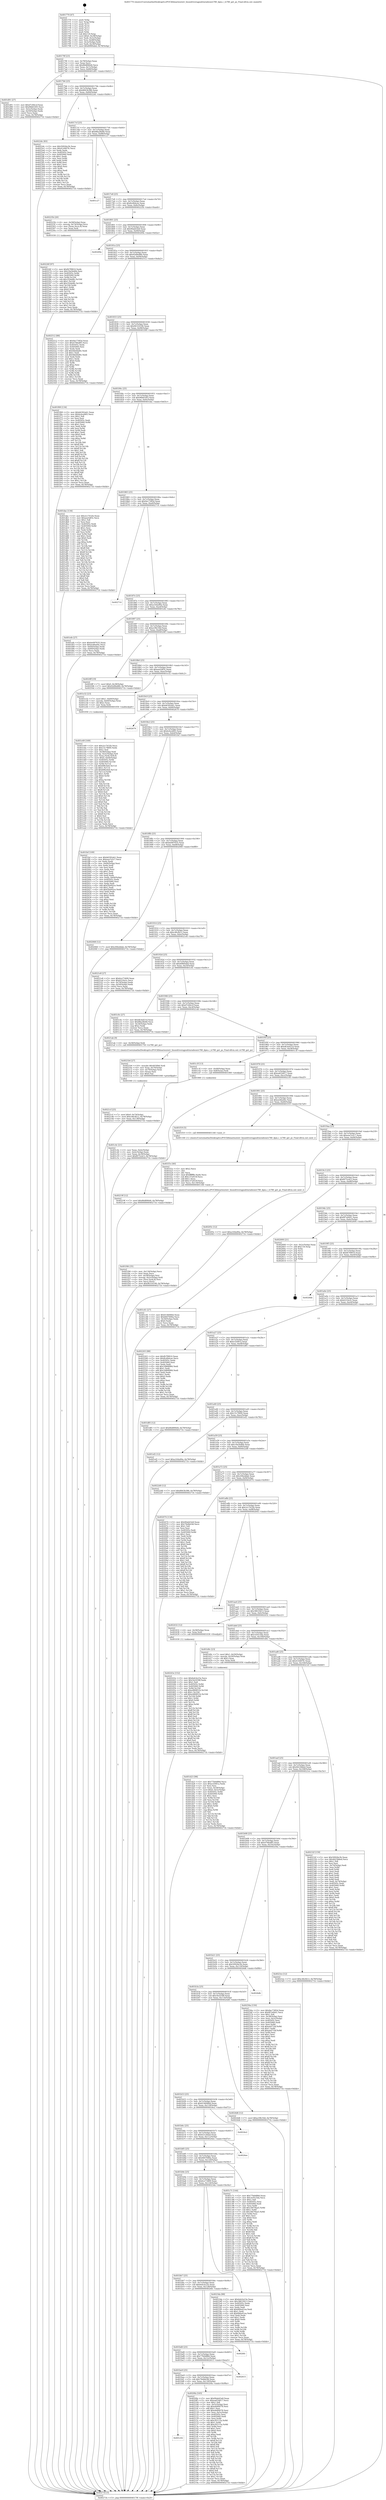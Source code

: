 digraph "0x401770" {
  label = "0x401770 (/mnt/c/Users/mathe/Desktop/tcc/POCII/binaries/extr_linuxdriversgpudrmradeonrs780_dpm.c_rs780_get_ps_Final-ollvm.out::main(0))"
  labelloc = "t"
  node[shape=record]

  Entry [label="",width=0.3,height=0.3,shape=circle,fillcolor=black,style=filled]
  "0x40179f" [label="{
     0x40179f [23]\l
     | [instrs]\l
     &nbsp;&nbsp;0x40179f \<+3\>: mov -0x78(%rbp),%eax\l
     &nbsp;&nbsp;0x4017a2 \<+2\>: mov %eax,%ecx\l
     &nbsp;&nbsp;0x4017a4 \<+6\>: sub $0x86d890d4,%ecx\l
     &nbsp;&nbsp;0x4017aa \<+3\>: mov %eax,-0x7c(%rbp)\l
     &nbsp;&nbsp;0x4017ad \<+3\>: mov %ecx,-0x80(%rbp)\l
     &nbsp;&nbsp;0x4017b0 \<+6\>: je 0000000000401d91 \<main+0x621\>\l
  }"]
  "0x401d91" [label="{
     0x401d91 [27]\l
     | [instrs]\l
     &nbsp;&nbsp;0x401d91 \<+5\>: mov $0xd7c84ccf,%eax\l
     &nbsp;&nbsp;0x401d96 \<+5\>: mov $0x96b616f3,%ecx\l
     &nbsp;&nbsp;0x401d9b \<+3\>: mov -0x5c(%rbp),%edx\l
     &nbsp;&nbsp;0x401d9e \<+3\>: cmp -0x50(%rbp),%edx\l
     &nbsp;&nbsp;0x401da1 \<+3\>: cmovl %ecx,%eax\l
     &nbsp;&nbsp;0x401da4 \<+3\>: mov %eax,-0x78(%rbp)\l
     &nbsp;&nbsp;0x401da7 \<+5\>: jmp 000000000040271b \<main+0xfab\>\l
  }"]
  "0x4017b6" [label="{
     0x4017b6 [25]\l
     | [instrs]\l
     &nbsp;&nbsp;0x4017b6 \<+5\>: jmp 00000000004017bb \<main+0x4b\>\l
     &nbsp;&nbsp;0x4017bb \<+3\>: mov -0x7c(%rbp),%eax\l
     &nbsp;&nbsp;0x4017be \<+5\>: sub $0x8843b386,%eax\l
     &nbsp;&nbsp;0x4017c3 \<+6\>: mov %eax,-0x84(%rbp)\l
     &nbsp;&nbsp;0x4017c9 \<+6\>: je 00000000004022dc \<main+0xb6c\>\l
  }"]
  Exit [label="",width=0.3,height=0.3,shape=circle,fillcolor=black,style=filled,peripheries=2]
  "0x4022dc" [label="{
     0x4022dc [83]\l
     | [instrs]\l
     &nbsp;&nbsp;0x4022dc \<+5\>: mov $0x50926e3b,%eax\l
     &nbsp;&nbsp;0x4022e1 \<+5\>: mov $0x414487fc,%ecx\l
     &nbsp;&nbsp;0x4022e6 \<+2\>: xor %edx,%edx\l
     &nbsp;&nbsp;0x4022e8 \<+7\>: mov 0x40505c,%esi\l
     &nbsp;&nbsp;0x4022ef \<+7\>: mov 0x405060,%edi\l
     &nbsp;&nbsp;0x4022f6 \<+3\>: sub $0x1,%edx\l
     &nbsp;&nbsp;0x4022f9 \<+3\>: mov %esi,%r8d\l
     &nbsp;&nbsp;0x4022fc \<+3\>: add %edx,%r8d\l
     &nbsp;&nbsp;0x4022ff \<+4\>: imul %r8d,%esi\l
     &nbsp;&nbsp;0x402303 \<+3\>: and $0x1,%esi\l
     &nbsp;&nbsp;0x402306 \<+3\>: cmp $0x0,%esi\l
     &nbsp;&nbsp;0x402309 \<+4\>: sete %r9b\l
     &nbsp;&nbsp;0x40230d \<+3\>: cmp $0xa,%edi\l
     &nbsp;&nbsp;0x402310 \<+4\>: setl %r10b\l
     &nbsp;&nbsp;0x402314 \<+3\>: mov %r9b,%r11b\l
     &nbsp;&nbsp;0x402317 \<+3\>: and %r10b,%r11b\l
     &nbsp;&nbsp;0x40231a \<+3\>: xor %r10b,%r9b\l
     &nbsp;&nbsp;0x40231d \<+3\>: or %r9b,%r11b\l
     &nbsp;&nbsp;0x402320 \<+4\>: test $0x1,%r11b\l
     &nbsp;&nbsp;0x402324 \<+3\>: cmovne %ecx,%eax\l
     &nbsp;&nbsp;0x402327 \<+3\>: mov %eax,-0x78(%rbp)\l
     &nbsp;&nbsp;0x40232a \<+5\>: jmp 000000000040271b \<main+0xfab\>\l
  }"]
  "0x4017cf" [label="{
     0x4017cf [25]\l
     | [instrs]\l
     &nbsp;&nbsp;0x4017cf \<+5\>: jmp 00000000004017d4 \<main+0x64\>\l
     &nbsp;&nbsp;0x4017d4 \<+3\>: mov -0x7c(%rbp),%eax\l
     &nbsp;&nbsp;0x4017d7 \<+5\>: sub $0x88a28e66,%eax\l
     &nbsp;&nbsp;0x4017dc \<+6\>: mov %eax,-0x88(%rbp)\l
     &nbsp;&nbsp;0x4017e2 \<+6\>: je 0000000000401c27 \<main+0x4b7\>\l
  }"]
  "0x40243e" [label="{
     0x40243e [152]\l
     | [instrs]\l
     &nbsp;&nbsp;0x40243e \<+5\>: mov $0x6eb3e23e,%ecx\l
     &nbsp;&nbsp;0x402443 \<+5\>: mov $0x54cf258f,%edx\l
     &nbsp;&nbsp;0x402448 \<+3\>: mov $0x1,%sil\l
     &nbsp;&nbsp;0x40244b \<+8\>: mov 0x40505c,%r8d\l
     &nbsp;&nbsp;0x402453 \<+8\>: mov 0x405060,%r9d\l
     &nbsp;&nbsp;0x40245b \<+3\>: mov %r8d,%r10d\l
     &nbsp;&nbsp;0x40245e \<+7\>: sub $0xe480851b,%r10d\l
     &nbsp;&nbsp;0x402465 \<+4\>: sub $0x1,%r10d\l
     &nbsp;&nbsp;0x402469 \<+7\>: add $0xe480851b,%r10d\l
     &nbsp;&nbsp;0x402470 \<+4\>: imul %r10d,%r8d\l
     &nbsp;&nbsp;0x402474 \<+4\>: and $0x1,%r8d\l
     &nbsp;&nbsp;0x402478 \<+4\>: cmp $0x0,%r8d\l
     &nbsp;&nbsp;0x40247c \<+4\>: sete %r11b\l
     &nbsp;&nbsp;0x402480 \<+4\>: cmp $0xa,%r9d\l
     &nbsp;&nbsp;0x402484 \<+3\>: setl %bl\l
     &nbsp;&nbsp;0x402487 \<+3\>: mov %r11b,%r14b\l
     &nbsp;&nbsp;0x40248a \<+4\>: xor $0xff,%r14b\l
     &nbsp;&nbsp;0x40248e \<+3\>: mov %bl,%r15b\l
     &nbsp;&nbsp;0x402491 \<+4\>: xor $0xff,%r15b\l
     &nbsp;&nbsp;0x402495 \<+4\>: xor $0x0,%sil\l
     &nbsp;&nbsp;0x402499 \<+3\>: mov %r14b,%r12b\l
     &nbsp;&nbsp;0x40249c \<+4\>: and $0x0,%r12b\l
     &nbsp;&nbsp;0x4024a0 \<+3\>: and %sil,%r11b\l
     &nbsp;&nbsp;0x4024a3 \<+3\>: mov %r15b,%r13b\l
     &nbsp;&nbsp;0x4024a6 \<+4\>: and $0x0,%r13b\l
     &nbsp;&nbsp;0x4024aa \<+3\>: and %sil,%bl\l
     &nbsp;&nbsp;0x4024ad \<+3\>: or %r11b,%r12b\l
     &nbsp;&nbsp;0x4024b0 \<+3\>: or %bl,%r13b\l
     &nbsp;&nbsp;0x4024b3 \<+3\>: xor %r13b,%r12b\l
     &nbsp;&nbsp;0x4024b6 \<+3\>: or %r15b,%r14b\l
     &nbsp;&nbsp;0x4024b9 \<+4\>: xor $0xff,%r14b\l
     &nbsp;&nbsp;0x4024bd \<+4\>: or $0x0,%sil\l
     &nbsp;&nbsp;0x4024c1 \<+3\>: and %sil,%r14b\l
     &nbsp;&nbsp;0x4024c4 \<+3\>: or %r14b,%r12b\l
     &nbsp;&nbsp;0x4024c7 \<+4\>: test $0x1,%r12b\l
     &nbsp;&nbsp;0x4024cb \<+3\>: cmovne %edx,%ecx\l
     &nbsp;&nbsp;0x4024ce \<+3\>: mov %ecx,-0x78(%rbp)\l
     &nbsp;&nbsp;0x4024d1 \<+5\>: jmp 000000000040271b \<main+0xfab\>\l
  }"]
  "0x401c27" [label="{
     0x401c27\l
  }", style=dashed]
  "0x4017e8" [label="{
     0x4017e8 [25]\l
     | [instrs]\l
     &nbsp;&nbsp;0x4017e8 \<+5\>: jmp 00000000004017ed \<main+0x7d\>\l
     &nbsp;&nbsp;0x4017ed \<+3\>: mov -0x7c(%rbp),%eax\l
     &nbsp;&nbsp;0x4017f0 \<+5\>: sub $0x8cd0dcee,%eax\l
     &nbsp;&nbsp;0x4017f5 \<+6\>: mov %eax,-0x8c(%rbp)\l
     &nbsp;&nbsp;0x4017fb \<+6\>: je 000000000040225b \<main+0xaeb\>\l
  }"]
  "0x40226f" [label="{
     0x40226f [97]\l
     | [instrs]\l
     &nbsp;&nbsp;0x40226f \<+5\>: mov $0xfb7f9810,%edx\l
     &nbsp;&nbsp;0x402274 \<+5\>: mov $0x19a5b46b,%esi\l
     &nbsp;&nbsp;0x402279 \<+8\>: mov 0x40505c,%r8d\l
     &nbsp;&nbsp;0x402281 \<+8\>: mov 0x405060,%r9d\l
     &nbsp;&nbsp;0x402289 \<+3\>: mov %r8d,%r10d\l
     &nbsp;&nbsp;0x40228c \<+7\>: sub $0x1f2de8fc,%r10d\l
     &nbsp;&nbsp;0x402293 \<+4\>: sub $0x1,%r10d\l
     &nbsp;&nbsp;0x402297 \<+7\>: add $0x1f2de8fc,%r10d\l
     &nbsp;&nbsp;0x40229e \<+4\>: imul %r10d,%r8d\l
     &nbsp;&nbsp;0x4022a2 \<+4\>: and $0x1,%r8d\l
     &nbsp;&nbsp;0x4022a6 \<+4\>: cmp $0x0,%r8d\l
     &nbsp;&nbsp;0x4022aa \<+4\>: sete %r11b\l
     &nbsp;&nbsp;0x4022ae \<+4\>: cmp $0xa,%r9d\l
     &nbsp;&nbsp;0x4022b2 \<+3\>: setl %bl\l
     &nbsp;&nbsp;0x4022b5 \<+3\>: mov %r11b,%r14b\l
     &nbsp;&nbsp;0x4022b8 \<+3\>: and %bl,%r14b\l
     &nbsp;&nbsp;0x4022bb \<+3\>: xor %bl,%r11b\l
     &nbsp;&nbsp;0x4022be \<+3\>: or %r11b,%r14b\l
     &nbsp;&nbsp;0x4022c1 \<+4\>: test $0x1,%r14b\l
     &nbsp;&nbsp;0x4022c5 \<+3\>: cmovne %esi,%edx\l
     &nbsp;&nbsp;0x4022c8 \<+3\>: mov %edx,-0x78(%rbp)\l
     &nbsp;&nbsp;0x4022cb \<+5\>: jmp 000000000040271b \<main+0xfab\>\l
  }"]
  "0x40225b" [label="{
     0x40225b [20]\l
     | [instrs]\l
     &nbsp;&nbsp;0x40225b \<+4\>: mov -0x58(%rbp),%rax\l
     &nbsp;&nbsp;0x40225f \<+4\>: movslq -0x74(%rbp),%rcx\l
     &nbsp;&nbsp;0x402263 \<+4\>: mov (%rax,%rcx,8),%rax\l
     &nbsp;&nbsp;0x402267 \<+3\>: mov %rax,%rdi\l
     &nbsp;&nbsp;0x40226a \<+5\>: call 0000000000401030 \<free@plt\>\l
     | [calls]\l
     &nbsp;&nbsp;0x401030 \{1\} (unknown)\l
  }"]
  "0x401801" [label="{
     0x401801 [25]\l
     | [instrs]\l
     &nbsp;&nbsp;0x401801 \<+5\>: jmp 0000000000401806 \<main+0x96\>\l
     &nbsp;&nbsp;0x401806 \<+3\>: mov -0x7c(%rbp),%eax\l
     &nbsp;&nbsp;0x401809 \<+5\>: sub $0x90ab43e8,%eax\l
     &nbsp;&nbsp;0x40180e \<+6\>: mov %eax,-0x90(%rbp)\l
     &nbsp;&nbsp;0x401814 \<+6\>: je 000000000040269a \<main+0xf2a\>\l
  }"]
  "0x4021cf" [label="{
     0x4021cf [25]\l
     | [instrs]\l
     &nbsp;&nbsp;0x4021cf \<+7\>: movl $0x0,-0x74(%rbp)\l
     &nbsp;&nbsp;0x4021d6 \<+7\>: movl $0xc46cfb12,-0x78(%rbp)\l
     &nbsp;&nbsp;0x4021dd \<+6\>: mov %eax,-0x138(%rbp)\l
     &nbsp;&nbsp;0x4021e3 \<+5\>: jmp 000000000040271b \<main+0xfab\>\l
  }"]
  "0x40269a" [label="{
     0x40269a\l
  }", style=dashed]
  "0x40181a" [label="{
     0x40181a [25]\l
     | [instrs]\l
     &nbsp;&nbsp;0x40181a \<+5\>: jmp 000000000040181f \<main+0xaf\>\l
     &nbsp;&nbsp;0x40181f \<+3\>: mov -0x7c(%rbp),%eax\l
     &nbsp;&nbsp;0x401822 \<+5\>: sub $0x92d9ed80,%eax\l
     &nbsp;&nbsp;0x401827 \<+6\>: mov %eax,-0x94(%rbp)\l
     &nbsp;&nbsp;0x40182d \<+6\>: je 0000000000402512 \<main+0xda2\>\l
  }"]
  "0x4021b4" [label="{
     0x4021b4 [27]\l
     | [instrs]\l
     &nbsp;&nbsp;0x4021b4 \<+10\>: movabs $0x4030b6,%rdi\l
     &nbsp;&nbsp;0x4021be \<+4\>: mov %rax,-0x70(%rbp)\l
     &nbsp;&nbsp;0x4021c2 \<+4\>: mov -0x70(%rbp),%rax\l
     &nbsp;&nbsp;0x4021c6 \<+2\>: mov (%rax),%esi\l
     &nbsp;&nbsp;0x4021c8 \<+2\>: mov $0x0,%al\l
     &nbsp;&nbsp;0x4021ca \<+5\>: call 0000000000401040 \<printf@plt\>\l
     | [calls]\l
     &nbsp;&nbsp;0x401040 \{1\} (unknown)\l
  }"]
  "0x402512" [label="{
     0x402512 [88]\l
     | [instrs]\l
     &nbsp;&nbsp;0x402512 \<+5\>: mov $0x9ec7385d,%eax\l
     &nbsp;&nbsp;0x402517 \<+5\>: mov $0x4706a8f5,%ecx\l
     &nbsp;&nbsp;0x40251c \<+7\>: mov 0x40505c,%edx\l
     &nbsp;&nbsp;0x402523 \<+7\>: mov 0x405060,%esi\l
     &nbsp;&nbsp;0x40252a \<+2\>: mov %edx,%edi\l
     &nbsp;&nbsp;0x40252c \<+6\>: add $0x9debbd0c,%edi\l
     &nbsp;&nbsp;0x402532 \<+3\>: sub $0x1,%edi\l
     &nbsp;&nbsp;0x402535 \<+6\>: sub $0x9debbd0c,%edi\l
     &nbsp;&nbsp;0x40253b \<+3\>: imul %edi,%edx\l
     &nbsp;&nbsp;0x40253e \<+3\>: and $0x1,%edx\l
     &nbsp;&nbsp;0x402541 \<+3\>: cmp $0x0,%edx\l
     &nbsp;&nbsp;0x402544 \<+4\>: sete %r8b\l
     &nbsp;&nbsp;0x402548 \<+3\>: cmp $0xa,%esi\l
     &nbsp;&nbsp;0x40254b \<+4\>: setl %r9b\l
     &nbsp;&nbsp;0x40254f \<+3\>: mov %r8b,%r10b\l
     &nbsp;&nbsp;0x402552 \<+3\>: and %r9b,%r10b\l
     &nbsp;&nbsp;0x402555 \<+3\>: xor %r9b,%r8b\l
     &nbsp;&nbsp;0x402558 \<+3\>: or %r8b,%r10b\l
     &nbsp;&nbsp;0x40255b \<+4\>: test $0x1,%r10b\l
     &nbsp;&nbsp;0x40255f \<+3\>: cmovne %ecx,%eax\l
     &nbsp;&nbsp;0x402562 \<+3\>: mov %eax,-0x78(%rbp)\l
     &nbsp;&nbsp;0x402565 \<+5\>: jmp 000000000040271b \<main+0xfab\>\l
  }"]
  "0x401833" [label="{
     0x401833 [25]\l
     | [instrs]\l
     &nbsp;&nbsp;0x401833 \<+5\>: jmp 0000000000401838 \<main+0xc8\>\l
     &nbsp;&nbsp;0x401838 \<+3\>: mov -0x7c(%rbp),%eax\l
     &nbsp;&nbsp;0x40183b \<+5\>: sub $0x96316106,%eax\l
     &nbsp;&nbsp;0x401840 \<+6\>: mov %eax,-0x98(%rbp)\l
     &nbsp;&nbsp;0x401846 \<+6\>: je 0000000000401f69 \<main+0x7f9\>\l
  }"]
  "0x401c02" [label="{
     0x401c02\l
  }", style=dashed]
  "0x401f69" [label="{
     0x401f69 [134]\l
     | [instrs]\l
     &nbsp;&nbsp;0x401f69 \<+5\>: mov $0xb6392ab1,%eax\l
     &nbsp;&nbsp;0x401f6e \<+5\>: mov $0xbcbce665,%ecx\l
     &nbsp;&nbsp;0x401f73 \<+2\>: mov $0x1,%dl\l
     &nbsp;&nbsp;0x401f75 \<+2\>: xor %esi,%esi\l
     &nbsp;&nbsp;0x401f77 \<+7\>: mov 0x40505c,%edi\l
     &nbsp;&nbsp;0x401f7e \<+8\>: mov 0x405060,%r8d\l
     &nbsp;&nbsp;0x401f86 \<+3\>: sub $0x1,%esi\l
     &nbsp;&nbsp;0x401f89 \<+3\>: mov %edi,%r9d\l
     &nbsp;&nbsp;0x401f8c \<+3\>: add %esi,%r9d\l
     &nbsp;&nbsp;0x401f8f \<+4\>: imul %r9d,%edi\l
     &nbsp;&nbsp;0x401f93 \<+3\>: and $0x1,%edi\l
     &nbsp;&nbsp;0x401f96 \<+3\>: cmp $0x0,%edi\l
     &nbsp;&nbsp;0x401f99 \<+4\>: sete %r10b\l
     &nbsp;&nbsp;0x401f9d \<+4\>: cmp $0xa,%r8d\l
     &nbsp;&nbsp;0x401fa1 \<+4\>: setl %r11b\l
     &nbsp;&nbsp;0x401fa5 \<+3\>: mov %r10b,%bl\l
     &nbsp;&nbsp;0x401fa8 \<+3\>: xor $0xff,%bl\l
     &nbsp;&nbsp;0x401fab \<+3\>: mov %r11b,%r14b\l
     &nbsp;&nbsp;0x401fae \<+4\>: xor $0xff,%r14b\l
     &nbsp;&nbsp;0x401fb2 \<+3\>: xor $0x1,%dl\l
     &nbsp;&nbsp;0x401fb5 \<+3\>: mov %bl,%r15b\l
     &nbsp;&nbsp;0x401fb8 \<+4\>: and $0xff,%r15b\l
     &nbsp;&nbsp;0x401fbc \<+3\>: and %dl,%r10b\l
     &nbsp;&nbsp;0x401fbf \<+3\>: mov %r14b,%r12b\l
     &nbsp;&nbsp;0x401fc2 \<+4\>: and $0xff,%r12b\l
     &nbsp;&nbsp;0x401fc6 \<+3\>: and %dl,%r11b\l
     &nbsp;&nbsp;0x401fc9 \<+3\>: or %r10b,%r15b\l
     &nbsp;&nbsp;0x401fcc \<+3\>: or %r11b,%r12b\l
     &nbsp;&nbsp;0x401fcf \<+3\>: xor %r12b,%r15b\l
     &nbsp;&nbsp;0x401fd2 \<+3\>: or %r14b,%bl\l
     &nbsp;&nbsp;0x401fd5 \<+3\>: xor $0xff,%bl\l
     &nbsp;&nbsp;0x401fd8 \<+3\>: or $0x1,%dl\l
     &nbsp;&nbsp;0x401fdb \<+2\>: and %dl,%bl\l
     &nbsp;&nbsp;0x401fdd \<+3\>: or %bl,%r15b\l
     &nbsp;&nbsp;0x401fe0 \<+4\>: test $0x1,%r15b\l
     &nbsp;&nbsp;0x401fe4 \<+3\>: cmovne %ecx,%eax\l
     &nbsp;&nbsp;0x401fe7 \<+3\>: mov %eax,-0x78(%rbp)\l
     &nbsp;&nbsp;0x401fea \<+5\>: jmp 000000000040271b \<main+0xfab\>\l
  }"]
  "0x40184c" [label="{
     0x40184c [25]\l
     | [instrs]\l
     &nbsp;&nbsp;0x40184c \<+5\>: jmp 0000000000401851 \<main+0xe1\>\l
     &nbsp;&nbsp;0x401851 \<+3\>: mov -0x7c(%rbp),%eax\l
     &nbsp;&nbsp;0x401854 \<+5\>: sub $0x96b616f3,%eax\l
     &nbsp;&nbsp;0x401859 \<+6\>: mov %eax,-0x9c(%rbp)\l
     &nbsp;&nbsp;0x40185f \<+6\>: je 0000000000401dac \<main+0x63c\>\l
  }"]
  "0x4020fa" [label="{
     0x4020fa [165]\l
     | [instrs]\l
     &nbsp;&nbsp;0x4020fa \<+5\>: mov $0x90ab43e8,%eax\l
     &nbsp;&nbsp;0x4020ff \<+5\>: mov $0xea61b817,%ecx\l
     &nbsp;&nbsp;0x402104 \<+2\>: mov $0x1,%dl\l
     &nbsp;&nbsp;0x402106 \<+3\>: mov -0x5c(%rbp),%esi\l
     &nbsp;&nbsp;0x402109 \<+6\>: sub $0xe6df4078,%esi\l
     &nbsp;&nbsp;0x40210f \<+3\>: add $0x1,%esi\l
     &nbsp;&nbsp;0x402112 \<+6\>: add $0xe6df4078,%esi\l
     &nbsp;&nbsp;0x402118 \<+3\>: mov %esi,-0x5c(%rbp)\l
     &nbsp;&nbsp;0x40211b \<+7\>: mov 0x40505c,%esi\l
     &nbsp;&nbsp;0x402122 \<+7\>: mov 0x405060,%edi\l
     &nbsp;&nbsp;0x402129 \<+3\>: mov %esi,%r8d\l
     &nbsp;&nbsp;0x40212c \<+7\>: sub $0xc95115a,%r8d\l
     &nbsp;&nbsp;0x402133 \<+4\>: sub $0x1,%r8d\l
     &nbsp;&nbsp;0x402137 \<+7\>: add $0xc95115a,%r8d\l
     &nbsp;&nbsp;0x40213e \<+4\>: imul %r8d,%esi\l
     &nbsp;&nbsp;0x402142 \<+3\>: and $0x1,%esi\l
     &nbsp;&nbsp;0x402145 \<+3\>: cmp $0x0,%esi\l
     &nbsp;&nbsp;0x402148 \<+4\>: sete %r9b\l
     &nbsp;&nbsp;0x40214c \<+3\>: cmp $0xa,%edi\l
     &nbsp;&nbsp;0x40214f \<+4\>: setl %r10b\l
     &nbsp;&nbsp;0x402153 \<+3\>: mov %r9b,%r11b\l
     &nbsp;&nbsp;0x402156 \<+4\>: xor $0xff,%r11b\l
     &nbsp;&nbsp;0x40215a \<+3\>: mov %r10b,%bl\l
     &nbsp;&nbsp;0x40215d \<+3\>: xor $0xff,%bl\l
     &nbsp;&nbsp;0x402160 \<+3\>: xor $0x0,%dl\l
     &nbsp;&nbsp;0x402163 \<+3\>: mov %r11b,%r14b\l
     &nbsp;&nbsp;0x402166 \<+4\>: and $0x0,%r14b\l
     &nbsp;&nbsp;0x40216a \<+3\>: and %dl,%r9b\l
     &nbsp;&nbsp;0x40216d \<+3\>: mov %bl,%r15b\l
     &nbsp;&nbsp;0x402170 \<+4\>: and $0x0,%r15b\l
     &nbsp;&nbsp;0x402174 \<+3\>: and %dl,%r10b\l
     &nbsp;&nbsp;0x402177 \<+3\>: or %r9b,%r14b\l
     &nbsp;&nbsp;0x40217a \<+3\>: or %r10b,%r15b\l
     &nbsp;&nbsp;0x40217d \<+3\>: xor %r15b,%r14b\l
     &nbsp;&nbsp;0x402180 \<+3\>: or %bl,%r11b\l
     &nbsp;&nbsp;0x402183 \<+4\>: xor $0xff,%r11b\l
     &nbsp;&nbsp;0x402187 \<+3\>: or $0x0,%dl\l
     &nbsp;&nbsp;0x40218a \<+3\>: and %dl,%r11b\l
     &nbsp;&nbsp;0x40218d \<+3\>: or %r11b,%r14b\l
     &nbsp;&nbsp;0x402190 \<+4\>: test $0x1,%r14b\l
     &nbsp;&nbsp;0x402194 \<+3\>: cmovne %ecx,%eax\l
     &nbsp;&nbsp;0x402197 \<+3\>: mov %eax,-0x78(%rbp)\l
     &nbsp;&nbsp;0x40219a \<+5\>: jmp 000000000040271b \<main+0xfab\>\l
  }"]
  "0x401dac" [label="{
     0x401dac [134]\l
     | [instrs]\l
     &nbsp;&nbsp;0x401dac \<+5\>: mov $0x2cc7432b,%eax\l
     &nbsp;&nbsp;0x401db1 \<+5\>: mov $0xaea5df3c,%ecx\l
     &nbsp;&nbsp;0x401db6 \<+2\>: mov $0x1,%dl\l
     &nbsp;&nbsp;0x401db8 \<+2\>: xor %esi,%esi\l
     &nbsp;&nbsp;0x401dba \<+7\>: mov 0x40505c,%edi\l
     &nbsp;&nbsp;0x401dc1 \<+8\>: mov 0x405060,%r8d\l
     &nbsp;&nbsp;0x401dc9 \<+3\>: sub $0x1,%esi\l
     &nbsp;&nbsp;0x401dcc \<+3\>: mov %edi,%r9d\l
     &nbsp;&nbsp;0x401dcf \<+3\>: add %esi,%r9d\l
     &nbsp;&nbsp;0x401dd2 \<+4\>: imul %r9d,%edi\l
     &nbsp;&nbsp;0x401dd6 \<+3\>: and $0x1,%edi\l
     &nbsp;&nbsp;0x401dd9 \<+3\>: cmp $0x0,%edi\l
     &nbsp;&nbsp;0x401ddc \<+4\>: sete %r10b\l
     &nbsp;&nbsp;0x401de0 \<+4\>: cmp $0xa,%r8d\l
     &nbsp;&nbsp;0x401de4 \<+4\>: setl %r11b\l
     &nbsp;&nbsp;0x401de8 \<+3\>: mov %r10b,%bl\l
     &nbsp;&nbsp;0x401deb \<+3\>: xor $0xff,%bl\l
     &nbsp;&nbsp;0x401dee \<+3\>: mov %r11b,%r14b\l
     &nbsp;&nbsp;0x401df1 \<+4\>: xor $0xff,%r14b\l
     &nbsp;&nbsp;0x401df5 \<+3\>: xor $0x0,%dl\l
     &nbsp;&nbsp;0x401df8 \<+3\>: mov %bl,%r15b\l
     &nbsp;&nbsp;0x401dfb \<+4\>: and $0x0,%r15b\l
     &nbsp;&nbsp;0x401dff \<+3\>: and %dl,%r10b\l
     &nbsp;&nbsp;0x401e02 \<+3\>: mov %r14b,%r12b\l
     &nbsp;&nbsp;0x401e05 \<+4\>: and $0x0,%r12b\l
     &nbsp;&nbsp;0x401e09 \<+3\>: and %dl,%r11b\l
     &nbsp;&nbsp;0x401e0c \<+3\>: or %r10b,%r15b\l
     &nbsp;&nbsp;0x401e0f \<+3\>: or %r11b,%r12b\l
     &nbsp;&nbsp;0x401e12 \<+3\>: xor %r12b,%r15b\l
     &nbsp;&nbsp;0x401e15 \<+3\>: or %r14b,%bl\l
     &nbsp;&nbsp;0x401e18 \<+3\>: xor $0xff,%bl\l
     &nbsp;&nbsp;0x401e1b \<+3\>: or $0x0,%dl\l
     &nbsp;&nbsp;0x401e1e \<+2\>: and %dl,%bl\l
     &nbsp;&nbsp;0x401e20 \<+3\>: or %bl,%r15b\l
     &nbsp;&nbsp;0x401e23 \<+4\>: test $0x1,%r15b\l
     &nbsp;&nbsp;0x401e27 \<+3\>: cmovne %ecx,%eax\l
     &nbsp;&nbsp;0x401e2a \<+3\>: mov %eax,-0x78(%rbp)\l
     &nbsp;&nbsp;0x401e2d \<+5\>: jmp 000000000040271b \<main+0xfab\>\l
  }"]
  "0x401865" [label="{
     0x401865 [25]\l
     | [instrs]\l
     &nbsp;&nbsp;0x401865 \<+5\>: jmp 000000000040186a \<main+0xfa\>\l
     &nbsp;&nbsp;0x40186a \<+3\>: mov -0x7c(%rbp),%eax\l
     &nbsp;&nbsp;0x40186d \<+5\>: sub $0x9ec7385d,%eax\l
     &nbsp;&nbsp;0x401872 \<+6\>: mov %eax,-0xa0(%rbp)\l
     &nbsp;&nbsp;0x401878 \<+6\>: je 0000000000402714 \<main+0xfa4\>\l
  }"]
  "0x401be9" [label="{
     0x401be9 [25]\l
     | [instrs]\l
     &nbsp;&nbsp;0x401be9 \<+5\>: jmp 0000000000401bee \<main+0x47e\>\l
     &nbsp;&nbsp;0x401bee \<+3\>: mov -0x7c(%rbp),%eax\l
     &nbsp;&nbsp;0x401bf1 \<+5\>: sub $0x79e8dc9d,%eax\l
     &nbsp;&nbsp;0x401bf6 \<+6\>: mov %eax,-0x130(%rbp)\l
     &nbsp;&nbsp;0x401bfc \<+6\>: je 00000000004020fa \<main+0x98a\>\l
  }"]
  "0x402714" [label="{
     0x402714\l
  }", style=dashed]
  "0x40187e" [label="{
     0x40187e [25]\l
     | [instrs]\l
     &nbsp;&nbsp;0x40187e \<+5\>: jmp 0000000000401883 \<main+0x113\>\l
     &nbsp;&nbsp;0x401883 \<+3\>: mov -0x7c(%rbp),%eax\l
     &nbsp;&nbsp;0x401886 \<+5\>: sub $0xa164a90a,%eax\l
     &nbsp;&nbsp;0x40188b \<+6\>: mov %eax,-0xa4(%rbp)\l
     &nbsp;&nbsp;0x401891 \<+6\>: je 0000000000401efe \<main+0x78e\>\l
  }"]
  "0x402615" [label="{
     0x402615\l
  }", style=dashed]
  "0x401efe" [label="{
     0x401efe [27]\l
     | [instrs]\l
     &nbsp;&nbsp;0x401efe \<+5\>: mov $0xbe097635,%eax\l
     &nbsp;&nbsp;0x401f03 \<+5\>: mov $0xee46a44c,%ecx\l
     &nbsp;&nbsp;0x401f08 \<+3\>: mov -0x64(%rbp),%edx\l
     &nbsp;&nbsp;0x401f0b \<+3\>: cmp -0x60(%rbp),%edx\l
     &nbsp;&nbsp;0x401f0e \<+3\>: cmovl %ecx,%eax\l
     &nbsp;&nbsp;0x401f11 \<+3\>: mov %eax,-0x78(%rbp)\l
     &nbsp;&nbsp;0x401f14 \<+5\>: jmp 000000000040271b \<main+0xfab\>\l
  }"]
  "0x401897" [label="{
     0x401897 [25]\l
     | [instrs]\l
     &nbsp;&nbsp;0x401897 \<+5\>: jmp 000000000040189c \<main+0x12c\>\l
     &nbsp;&nbsp;0x40189c \<+3\>: mov -0x7c(%rbp),%eax\l
     &nbsp;&nbsp;0x40189f \<+5\>: sub $0xa1f8c54d,%eax\l
     &nbsp;&nbsp;0x4018a4 \<+6\>: mov %eax,-0xa8(%rbp)\l
     &nbsp;&nbsp;0x4018aa \<+6\>: je 00000000004024ff \<main+0xd8f\>\l
  }"]
  "0x401bd0" [label="{
     0x401bd0 [25]\l
     | [instrs]\l
     &nbsp;&nbsp;0x401bd0 \<+5\>: jmp 0000000000401bd5 \<main+0x465\>\l
     &nbsp;&nbsp;0x401bd5 \<+3\>: mov -0x7c(%rbp),%eax\l
     &nbsp;&nbsp;0x401bd8 \<+5\>: sub $0x77b0d88d,%eax\l
     &nbsp;&nbsp;0x401bdd \<+6\>: mov %eax,-0x12c(%rbp)\l
     &nbsp;&nbsp;0x401be3 \<+6\>: je 0000000000402615 \<main+0xea5\>\l
  }"]
  "0x4024ff" [label="{
     0x4024ff [19]\l
     | [instrs]\l
     &nbsp;&nbsp;0x4024ff \<+7\>: movl $0x0,-0x38(%rbp)\l
     &nbsp;&nbsp;0x402506 \<+7\>: movl $0x92d9ed80,-0x78(%rbp)\l
     &nbsp;&nbsp;0x40250d \<+5\>: jmp 000000000040271b \<main+0xfab\>\l
  }"]
  "0x4018b0" [label="{
     0x4018b0 [25]\l
     | [instrs]\l
     &nbsp;&nbsp;0x4018b0 \<+5\>: jmp 00000000004018b5 \<main+0x145\>\l
     &nbsp;&nbsp;0x4018b5 \<+3\>: mov -0x7c(%rbp),%eax\l
     &nbsp;&nbsp;0x4018b8 \<+5\>: sub $0xaea5df3c,%eax\l
     &nbsp;&nbsp;0x4018bd \<+6\>: mov %eax,-0xac(%rbp)\l
     &nbsp;&nbsp;0x4018c3 \<+6\>: je 0000000000401e32 \<main+0x6c2\>\l
  }"]
  "0x4026fc" [label="{
     0x4026fc\l
  }", style=dashed]
  "0x401e32" [label="{
     0x401e32 [23]\l
     | [instrs]\l
     &nbsp;&nbsp;0x401e32 \<+7\>: movl $0x1,-0x60(%rbp)\l
     &nbsp;&nbsp;0x401e39 \<+4\>: movslq -0x60(%rbp),%rax\l
     &nbsp;&nbsp;0x401e3d \<+4\>: shl $0x2,%rax\l
     &nbsp;&nbsp;0x401e41 \<+3\>: mov %rax,%rdi\l
     &nbsp;&nbsp;0x401e44 \<+5\>: call 0000000000401050 \<malloc@plt\>\l
     | [calls]\l
     &nbsp;&nbsp;0x401050 \{1\} (unknown)\l
  }"]
  "0x4018c9" [label="{
     0x4018c9 [25]\l
     | [instrs]\l
     &nbsp;&nbsp;0x4018c9 \<+5\>: jmp 00000000004018ce \<main+0x15e\>\l
     &nbsp;&nbsp;0x4018ce \<+3\>: mov -0x7c(%rbp),%eax\l
     &nbsp;&nbsp;0x4018d1 \<+5\>: sub $0xb6392ab1,%eax\l
     &nbsp;&nbsp;0x4018d6 \<+6\>: mov %eax,-0xb0(%rbp)\l
     &nbsp;&nbsp;0x4018dc \<+6\>: je 0000000000402679 \<main+0xf09\>\l
  }"]
  "0x401bb7" [label="{
     0x401bb7 [25]\l
     | [instrs]\l
     &nbsp;&nbsp;0x401bb7 \<+5\>: jmp 0000000000401bbc \<main+0x44c\>\l
     &nbsp;&nbsp;0x401bbc \<+3\>: mov -0x7c(%rbp),%eax\l
     &nbsp;&nbsp;0x401bbf \<+5\>: sub $0x6eb3e23e,%eax\l
     &nbsp;&nbsp;0x401bc4 \<+6\>: mov %eax,-0x128(%rbp)\l
     &nbsp;&nbsp;0x401bca \<+6\>: je 00000000004026fc \<main+0xf8c\>\l
  }"]
  "0x402679" [label="{
     0x402679\l
  }", style=dashed]
  "0x4018e2" [label="{
     0x4018e2 [25]\l
     | [instrs]\l
     &nbsp;&nbsp;0x4018e2 \<+5\>: jmp 00000000004018e7 \<main+0x177\>\l
     &nbsp;&nbsp;0x4018e7 \<+3\>: mov -0x7c(%rbp),%eax\l
     &nbsp;&nbsp;0x4018ea \<+5\>: sub $0xbcbce665,%eax\l
     &nbsp;&nbsp;0x4018ef \<+6\>: mov %eax,-0xb4(%rbp)\l
     &nbsp;&nbsp;0x4018f5 \<+6\>: je 0000000000401fef \<main+0x87f\>\l
  }"]
  "0x4023da" [label="{
     0x4023da [88]\l
     | [instrs]\l
     &nbsp;&nbsp;0x4023da \<+5\>: mov $0x6eb3e23e,%eax\l
     &nbsp;&nbsp;0x4023df \<+5\>: mov $0x38633b13,%ecx\l
     &nbsp;&nbsp;0x4023e4 \<+7\>: mov 0x40505c,%edx\l
     &nbsp;&nbsp;0x4023eb \<+7\>: mov 0x405060,%esi\l
     &nbsp;&nbsp;0x4023f2 \<+2\>: mov %edx,%edi\l
     &nbsp;&nbsp;0x4023f4 \<+6\>: add $0x666a41ea,%edi\l
     &nbsp;&nbsp;0x4023fa \<+3\>: sub $0x1,%edi\l
     &nbsp;&nbsp;0x4023fd \<+6\>: sub $0x666a41ea,%edi\l
     &nbsp;&nbsp;0x402403 \<+3\>: imul %edi,%edx\l
     &nbsp;&nbsp;0x402406 \<+3\>: and $0x1,%edx\l
     &nbsp;&nbsp;0x402409 \<+3\>: cmp $0x0,%edx\l
     &nbsp;&nbsp;0x40240c \<+4\>: sete %r8b\l
     &nbsp;&nbsp;0x402410 \<+3\>: cmp $0xa,%esi\l
     &nbsp;&nbsp;0x402413 \<+4\>: setl %r9b\l
     &nbsp;&nbsp;0x402417 \<+3\>: mov %r8b,%r10b\l
     &nbsp;&nbsp;0x40241a \<+3\>: and %r9b,%r10b\l
     &nbsp;&nbsp;0x40241d \<+3\>: xor %r9b,%r8b\l
     &nbsp;&nbsp;0x402420 \<+3\>: or %r8b,%r10b\l
     &nbsp;&nbsp;0x402423 \<+4\>: test $0x1,%r10b\l
     &nbsp;&nbsp;0x402427 \<+3\>: cmovne %ecx,%eax\l
     &nbsp;&nbsp;0x40242a \<+3\>: mov %eax,-0x78(%rbp)\l
     &nbsp;&nbsp;0x40242d \<+5\>: jmp 000000000040271b \<main+0xfab\>\l
  }"]
  "0x401fef" [label="{
     0x401fef [109]\l
     | [instrs]\l
     &nbsp;&nbsp;0x401fef \<+5\>: mov $0xb6392ab1,%eax\l
     &nbsp;&nbsp;0x401ff4 \<+5\>: mov $0xeea7e2c7,%ecx\l
     &nbsp;&nbsp;0x401ff9 \<+2\>: xor %edx,%edx\l
     &nbsp;&nbsp;0x401ffb \<+3\>: mov -0x64(%rbp),%esi\l
     &nbsp;&nbsp;0x401ffe \<+2\>: mov %edx,%edi\l
     &nbsp;&nbsp;0x402000 \<+2\>: sub %esi,%edi\l
     &nbsp;&nbsp;0x402002 \<+2\>: mov %edx,%esi\l
     &nbsp;&nbsp;0x402004 \<+3\>: sub $0x1,%esi\l
     &nbsp;&nbsp;0x402007 \<+2\>: add %esi,%edi\l
     &nbsp;&nbsp;0x402009 \<+2\>: sub %edi,%edx\l
     &nbsp;&nbsp;0x40200b \<+3\>: mov %edx,-0x64(%rbp)\l
     &nbsp;&nbsp;0x40200e \<+7\>: mov 0x40505c,%edx\l
     &nbsp;&nbsp;0x402015 \<+7\>: mov 0x405060,%esi\l
     &nbsp;&nbsp;0x40201c \<+2\>: mov %edx,%edi\l
     &nbsp;&nbsp;0x40201e \<+6\>: add $0xf3b492ce,%edi\l
     &nbsp;&nbsp;0x402024 \<+3\>: sub $0x1,%edi\l
     &nbsp;&nbsp;0x402027 \<+6\>: sub $0xf3b492ce,%edi\l
     &nbsp;&nbsp;0x40202d \<+3\>: imul %edi,%edx\l
     &nbsp;&nbsp;0x402030 \<+3\>: and $0x1,%edx\l
     &nbsp;&nbsp;0x402033 \<+3\>: cmp $0x0,%edx\l
     &nbsp;&nbsp;0x402036 \<+4\>: sete %r8b\l
     &nbsp;&nbsp;0x40203a \<+3\>: cmp $0xa,%esi\l
     &nbsp;&nbsp;0x40203d \<+4\>: setl %r9b\l
     &nbsp;&nbsp;0x402041 \<+3\>: mov %r8b,%r10b\l
     &nbsp;&nbsp;0x402044 \<+3\>: and %r9b,%r10b\l
     &nbsp;&nbsp;0x402047 \<+3\>: xor %r9b,%r8b\l
     &nbsp;&nbsp;0x40204a \<+3\>: or %r8b,%r10b\l
     &nbsp;&nbsp;0x40204d \<+4\>: test $0x1,%r10b\l
     &nbsp;&nbsp;0x402051 \<+3\>: cmovne %ecx,%eax\l
     &nbsp;&nbsp;0x402054 \<+3\>: mov %eax,-0x78(%rbp)\l
     &nbsp;&nbsp;0x402057 \<+5\>: jmp 000000000040271b \<main+0xfab\>\l
  }"]
  "0x4018fb" [label="{
     0x4018fb [25]\l
     | [instrs]\l
     &nbsp;&nbsp;0x4018fb \<+5\>: jmp 0000000000401900 \<main+0x190\>\l
     &nbsp;&nbsp;0x401900 \<+3\>: mov -0x7c(%rbp),%eax\l
     &nbsp;&nbsp;0x401903 \<+5\>: sub $0xbe097635,%eax\l
     &nbsp;&nbsp;0x401908 \<+6\>: mov %eax,-0xb8(%rbp)\l
     &nbsp;&nbsp;0x40190e \<+6\>: je 0000000000402068 \<main+0x8f8\>\l
  }"]
  "0x401f46" [label="{
     0x401f46 [35]\l
     | [instrs]\l
     &nbsp;&nbsp;0x401f46 \<+6\>: mov -0x134(%rbp),%ecx\l
     &nbsp;&nbsp;0x401f4c \<+3\>: imul %eax,%ecx\l
     &nbsp;&nbsp;0x401f4f \<+4\>: mov -0x58(%rbp),%rsi\l
     &nbsp;&nbsp;0x401f53 \<+4\>: movslq -0x5c(%rbp),%rdi\l
     &nbsp;&nbsp;0x401f57 \<+4\>: mov (%rsi,%rdi,8),%rsi\l
     &nbsp;&nbsp;0x401f5b \<+2\>: mov %ecx,(%rsi)\l
     &nbsp;&nbsp;0x401f5d \<+7\>: movl $0x96316106,-0x78(%rbp)\l
     &nbsp;&nbsp;0x401f64 \<+5\>: jmp 000000000040271b \<main+0xfab\>\l
  }"]
  "0x402068" [label="{
     0x402068 [12]\l
     | [instrs]\l
     &nbsp;&nbsp;0x402068 \<+7\>: movl $0x206eddab,-0x78(%rbp)\l
     &nbsp;&nbsp;0x40206f \<+5\>: jmp 000000000040271b \<main+0xfab\>\l
  }"]
  "0x401914" [label="{
     0x401914 [25]\l
     | [instrs]\l
     &nbsp;&nbsp;0x401914 \<+5\>: jmp 0000000000401919 \<main+0x1a9\>\l
     &nbsp;&nbsp;0x401919 \<+3\>: mov -0x7c(%rbp),%eax\l
     &nbsp;&nbsp;0x40191c \<+5\>: sub $0xc46cfb12,%eax\l
     &nbsp;&nbsp;0x401921 \<+6\>: mov %eax,-0xbc(%rbp)\l
     &nbsp;&nbsp;0x401927 \<+6\>: je 00000000004021e8 \<main+0xa78\>\l
  }"]
  "0x401f1e" [label="{
     0x401f1e [40]\l
     | [instrs]\l
     &nbsp;&nbsp;0x401f1e \<+5\>: mov $0x2,%ecx\l
     &nbsp;&nbsp;0x401f23 \<+1\>: cltd\l
     &nbsp;&nbsp;0x401f24 \<+2\>: idiv %ecx\l
     &nbsp;&nbsp;0x401f26 \<+6\>: imul $0xfffffffe,%edx,%ecx\l
     &nbsp;&nbsp;0x401f2c \<+6\>: sub $0xc37a933f,%ecx\l
     &nbsp;&nbsp;0x401f32 \<+3\>: add $0x1,%ecx\l
     &nbsp;&nbsp;0x401f35 \<+6\>: add $0xc37a933f,%ecx\l
     &nbsp;&nbsp;0x401f3b \<+6\>: mov %ecx,-0x134(%rbp)\l
     &nbsp;&nbsp;0x401f41 \<+5\>: call 0000000000401160 \<next_i\>\l
     | [calls]\l
     &nbsp;&nbsp;0x401160 \{1\} (/mnt/c/Users/mathe/Desktop/tcc/POCII/binaries/extr_linuxdriversgpudrmradeonrs780_dpm.c_rs780_get_ps_Final-ollvm.out::next_i)\l
  }"]
  "0x4021e8" [label="{
     0x4021e8 [27]\l
     | [instrs]\l
     &nbsp;&nbsp;0x4021e8 \<+5\>: mov $0x6ce73409,%eax\l
     &nbsp;&nbsp;0x4021ed \<+5\>: mov $0x6210e2c,%ecx\l
     &nbsp;&nbsp;0x4021f2 \<+3\>: mov -0x74(%rbp),%edx\l
     &nbsp;&nbsp;0x4021f5 \<+3\>: cmp -0x50(%rbp),%edx\l
     &nbsp;&nbsp;0x4021f8 \<+3\>: cmovl %ecx,%eax\l
     &nbsp;&nbsp;0x4021fb \<+3\>: mov %eax,-0x78(%rbp)\l
     &nbsp;&nbsp;0x4021fe \<+5\>: jmp 000000000040271b \<main+0xfab\>\l
  }"]
  "0x40192d" [label="{
     0x40192d [25]\l
     | [instrs]\l
     &nbsp;&nbsp;0x40192d \<+5\>: jmp 0000000000401932 \<main+0x1c2\>\l
     &nbsp;&nbsp;0x401932 \<+3\>: mov -0x7c(%rbp),%eax\l
     &nbsp;&nbsp;0x401935 \<+5\>: sub $0xd0f60abd,%eax\l
     &nbsp;&nbsp;0x40193a \<+6\>: mov %eax,-0xc0(%rbp)\l
     &nbsp;&nbsp;0x401940 \<+6\>: je 0000000000401c0c \<main+0x49c\>\l
  }"]
  "0x401e49" [label="{
     0x401e49 [169]\l
     | [instrs]\l
     &nbsp;&nbsp;0x401e49 \<+5\>: mov $0x2cc7432b,%ecx\l
     &nbsp;&nbsp;0x401e4e \<+5\>: mov $0x15c7f600,%edx\l
     &nbsp;&nbsp;0x401e53 \<+3\>: mov $0x1,%sil\l
     &nbsp;&nbsp;0x401e56 \<+4\>: mov -0x58(%rbp),%rdi\l
     &nbsp;&nbsp;0x401e5a \<+4\>: movslq -0x5c(%rbp),%r8\l
     &nbsp;&nbsp;0x401e5e \<+4\>: mov %rax,(%rdi,%r8,8)\l
     &nbsp;&nbsp;0x401e62 \<+7\>: movl $0x0,-0x64(%rbp)\l
     &nbsp;&nbsp;0x401e69 \<+8\>: mov 0x40505c,%r9d\l
     &nbsp;&nbsp;0x401e71 \<+8\>: mov 0x405060,%r10d\l
     &nbsp;&nbsp;0x401e79 \<+3\>: mov %r9d,%r11d\l
     &nbsp;&nbsp;0x401e7c \<+7\>: sub $0x696c6e6,%r11d\l
     &nbsp;&nbsp;0x401e83 \<+4\>: sub $0x1,%r11d\l
     &nbsp;&nbsp;0x401e87 \<+7\>: add $0x696c6e6,%r11d\l
     &nbsp;&nbsp;0x401e8e \<+4\>: imul %r11d,%r9d\l
     &nbsp;&nbsp;0x401e92 \<+4\>: and $0x1,%r9d\l
     &nbsp;&nbsp;0x401e96 \<+4\>: cmp $0x0,%r9d\l
     &nbsp;&nbsp;0x401e9a \<+3\>: sete %bl\l
     &nbsp;&nbsp;0x401e9d \<+4\>: cmp $0xa,%r10d\l
     &nbsp;&nbsp;0x401ea1 \<+4\>: setl %r14b\l
     &nbsp;&nbsp;0x401ea5 \<+3\>: mov %bl,%r15b\l
     &nbsp;&nbsp;0x401ea8 \<+4\>: xor $0xff,%r15b\l
     &nbsp;&nbsp;0x401eac \<+3\>: mov %r14b,%r12b\l
     &nbsp;&nbsp;0x401eaf \<+4\>: xor $0xff,%r12b\l
     &nbsp;&nbsp;0x401eb3 \<+4\>: xor $0x0,%sil\l
     &nbsp;&nbsp;0x401eb7 \<+3\>: mov %r15b,%r13b\l
     &nbsp;&nbsp;0x401eba \<+4\>: and $0x0,%r13b\l
     &nbsp;&nbsp;0x401ebe \<+3\>: and %sil,%bl\l
     &nbsp;&nbsp;0x401ec1 \<+3\>: mov %r12b,%al\l
     &nbsp;&nbsp;0x401ec4 \<+2\>: and $0x0,%al\l
     &nbsp;&nbsp;0x401ec6 \<+3\>: and %sil,%r14b\l
     &nbsp;&nbsp;0x401ec9 \<+3\>: or %bl,%r13b\l
     &nbsp;&nbsp;0x401ecc \<+3\>: or %r14b,%al\l
     &nbsp;&nbsp;0x401ecf \<+3\>: xor %al,%r13b\l
     &nbsp;&nbsp;0x401ed2 \<+3\>: or %r12b,%r15b\l
     &nbsp;&nbsp;0x401ed5 \<+4\>: xor $0xff,%r15b\l
     &nbsp;&nbsp;0x401ed9 \<+4\>: or $0x0,%sil\l
     &nbsp;&nbsp;0x401edd \<+3\>: and %sil,%r15b\l
     &nbsp;&nbsp;0x401ee0 \<+3\>: or %r15b,%r13b\l
     &nbsp;&nbsp;0x401ee3 \<+4\>: test $0x1,%r13b\l
     &nbsp;&nbsp;0x401ee7 \<+3\>: cmovne %edx,%ecx\l
     &nbsp;&nbsp;0x401eea \<+3\>: mov %ecx,-0x78(%rbp)\l
     &nbsp;&nbsp;0x401eed \<+5\>: jmp 000000000040271b \<main+0xfab\>\l
  }"]
  "0x401c0c" [label="{
     0x401c0c [27]\l
     | [instrs]\l
     &nbsp;&nbsp;0x401c0c \<+5\>: mov $0xdb3ed21d,%eax\l
     &nbsp;&nbsp;0x401c11 \<+5\>: mov $0x88a28e66,%ecx\l
     &nbsp;&nbsp;0x401c16 \<+3\>: mov -0x34(%rbp),%edx\l
     &nbsp;&nbsp;0x401c19 \<+3\>: cmp $0x2,%edx\l
     &nbsp;&nbsp;0x401c1c \<+3\>: cmovne %ecx,%eax\l
     &nbsp;&nbsp;0x401c1f \<+3\>: mov %eax,-0x78(%rbp)\l
     &nbsp;&nbsp;0x401c22 \<+5\>: jmp 000000000040271b \<main+0xfab\>\l
  }"]
  "0x401946" [label="{
     0x401946 [25]\l
     | [instrs]\l
     &nbsp;&nbsp;0x401946 \<+5\>: jmp 000000000040194b \<main+0x1db\>\l
     &nbsp;&nbsp;0x40194b \<+3\>: mov -0x7c(%rbp),%eax\l
     &nbsp;&nbsp;0x40194e \<+5\>: sub $0xd7c84ccf,%eax\l
     &nbsp;&nbsp;0x401953 \<+6\>: mov %eax,-0xc4(%rbp)\l
     &nbsp;&nbsp;0x401959 \<+6\>: je 00000000004021ab \<main+0xa3b\>\l
  }"]
  "0x40271b" [label="{
     0x40271b [5]\l
     | [instrs]\l
     &nbsp;&nbsp;0x40271b \<+5\>: jmp 000000000040179f \<main+0x2f\>\l
  }"]
  "0x401770" [label="{
     0x401770 [47]\l
     | [instrs]\l
     &nbsp;&nbsp;0x401770 \<+1\>: push %rbp\l
     &nbsp;&nbsp;0x401771 \<+3\>: mov %rsp,%rbp\l
     &nbsp;&nbsp;0x401774 \<+2\>: push %r15\l
     &nbsp;&nbsp;0x401776 \<+2\>: push %r14\l
     &nbsp;&nbsp;0x401778 \<+2\>: push %r13\l
     &nbsp;&nbsp;0x40177a \<+2\>: push %r12\l
     &nbsp;&nbsp;0x40177c \<+1\>: push %rbx\l
     &nbsp;&nbsp;0x40177d \<+7\>: sub $0x118,%rsp\l
     &nbsp;&nbsp;0x401784 \<+7\>: movl $0x0,-0x38(%rbp)\l
     &nbsp;&nbsp;0x40178b \<+3\>: mov %edi,-0x3c(%rbp)\l
     &nbsp;&nbsp;0x40178e \<+4\>: mov %rsi,-0x48(%rbp)\l
     &nbsp;&nbsp;0x401792 \<+3\>: mov -0x3c(%rbp),%edi\l
     &nbsp;&nbsp;0x401795 \<+3\>: mov %edi,-0x34(%rbp)\l
     &nbsp;&nbsp;0x401798 \<+7\>: movl $0xd0f60abd,-0x78(%rbp)\l
  }"]
  "0x401d23" [label="{
     0x401d23 [98]\l
     | [instrs]\l
     &nbsp;&nbsp;0x401d23 \<+5\>: mov $0x77b0d88d,%ecx\l
     &nbsp;&nbsp;0x401d28 \<+5\>: mov $0xe32081a,%edx\l
     &nbsp;&nbsp;0x401d2d \<+2\>: xor %esi,%esi\l
     &nbsp;&nbsp;0x401d2f \<+4\>: mov %rax,-0x58(%rbp)\l
     &nbsp;&nbsp;0x401d33 \<+7\>: movl $0x0,-0x5c(%rbp)\l
     &nbsp;&nbsp;0x401d3a \<+8\>: mov 0x40505c,%r8d\l
     &nbsp;&nbsp;0x401d42 \<+8\>: mov 0x405060,%r9d\l
     &nbsp;&nbsp;0x401d4a \<+3\>: sub $0x1,%esi\l
     &nbsp;&nbsp;0x401d4d \<+3\>: mov %r8d,%r10d\l
     &nbsp;&nbsp;0x401d50 \<+3\>: add %esi,%r10d\l
     &nbsp;&nbsp;0x401d53 \<+4\>: imul %r10d,%r8d\l
     &nbsp;&nbsp;0x401d57 \<+4\>: and $0x1,%r8d\l
     &nbsp;&nbsp;0x401d5b \<+4\>: cmp $0x0,%r8d\l
     &nbsp;&nbsp;0x401d5f \<+4\>: sete %r11b\l
     &nbsp;&nbsp;0x401d63 \<+4\>: cmp $0xa,%r9d\l
     &nbsp;&nbsp;0x401d67 \<+3\>: setl %bl\l
     &nbsp;&nbsp;0x401d6a \<+3\>: mov %r11b,%r14b\l
     &nbsp;&nbsp;0x401d6d \<+3\>: and %bl,%r14b\l
     &nbsp;&nbsp;0x401d70 \<+3\>: xor %bl,%r11b\l
     &nbsp;&nbsp;0x401d73 \<+3\>: or %r11b,%r14b\l
     &nbsp;&nbsp;0x401d76 \<+4\>: test $0x1,%r14b\l
     &nbsp;&nbsp;0x401d7a \<+3\>: cmovne %edx,%ecx\l
     &nbsp;&nbsp;0x401d7d \<+3\>: mov %ecx,-0x78(%rbp)\l
     &nbsp;&nbsp;0x401d80 \<+5\>: jmp 000000000040271b \<main+0xfab\>\l
  }"]
  "0x4021ab" [label="{
     0x4021ab [9]\l
     | [instrs]\l
     &nbsp;&nbsp;0x4021ab \<+4\>: mov -0x58(%rbp),%rdi\l
     &nbsp;&nbsp;0x4021af \<+5\>: call 0000000000401750 \<rs780_get_ps\>\l
     | [calls]\l
     &nbsp;&nbsp;0x401750 \{1\} (/mnt/c/Users/mathe/Desktop/tcc/POCII/binaries/extr_linuxdriversgpudrmradeonrs780_dpm.c_rs780_get_ps_Final-ollvm.out::rs780_get_ps)\l
  }"]
  "0x40195f" [label="{
     0x40195f [25]\l
     | [instrs]\l
     &nbsp;&nbsp;0x40195f \<+5\>: jmp 0000000000401964 \<main+0x1f4\>\l
     &nbsp;&nbsp;0x401964 \<+3\>: mov -0x7c(%rbp),%eax\l
     &nbsp;&nbsp;0x401967 \<+5\>: sub $0xdb3ed21d,%eax\l
     &nbsp;&nbsp;0x40196c \<+6\>: mov %eax,-0xc8(%rbp)\l
     &nbsp;&nbsp;0x401972 \<+6\>: je 0000000000401c3f \<main+0x4cf\>\l
  }"]
  "0x401b9e" [label="{
     0x401b9e [25]\l
     | [instrs]\l
     &nbsp;&nbsp;0x401b9e \<+5\>: jmp 0000000000401ba3 \<main+0x433\>\l
     &nbsp;&nbsp;0x401ba3 \<+3\>: mov -0x7c(%rbp),%eax\l
     &nbsp;&nbsp;0x401ba6 \<+5\>: sub $0x6ce73409,%eax\l
     &nbsp;&nbsp;0x401bab \<+6\>: mov %eax,-0x124(%rbp)\l
     &nbsp;&nbsp;0x401bb1 \<+6\>: je 00000000004023da \<main+0xc6a\>\l
  }"]
  "0x401c3f" [label="{
     0x401c3f [13]\l
     | [instrs]\l
     &nbsp;&nbsp;0x401c3f \<+4\>: mov -0x48(%rbp),%rax\l
     &nbsp;&nbsp;0x401c43 \<+4\>: mov 0x8(%rax),%rdi\l
     &nbsp;&nbsp;0x401c47 \<+5\>: call 0000000000401060 \<atoi@plt\>\l
     | [calls]\l
     &nbsp;&nbsp;0x401060 \{1\} (unknown)\l
  }"]
  "0x401978" [label="{
     0x401978 [25]\l
     | [instrs]\l
     &nbsp;&nbsp;0x401978 \<+5\>: jmp 000000000040197d \<main+0x20d\>\l
     &nbsp;&nbsp;0x40197d \<+3\>: mov -0x7c(%rbp),%eax\l
     &nbsp;&nbsp;0x401980 \<+5\>: sub $0xea61b817,%eax\l
     &nbsp;&nbsp;0x401985 \<+6\>: mov %eax,-0xcc(%rbp)\l
     &nbsp;&nbsp;0x40198b \<+6\>: je 000000000040219f \<main+0xa2f\>\l
  }"]
  "0x401c4c" [label="{
     0x401c4c [21]\l
     | [instrs]\l
     &nbsp;&nbsp;0x401c4c \<+3\>: mov %eax,-0x4c(%rbp)\l
     &nbsp;&nbsp;0x401c4f \<+3\>: mov -0x4c(%rbp),%eax\l
     &nbsp;&nbsp;0x401c52 \<+3\>: mov %eax,-0x30(%rbp)\l
     &nbsp;&nbsp;0x401c55 \<+7\>: movl $0xf675cdc5,-0x78(%rbp)\l
     &nbsp;&nbsp;0x401c5c \<+5\>: jmp 000000000040271b \<main+0xfab\>\l
  }"]
  "0x401c7c" [label="{
     0x401c7c [144]\l
     | [instrs]\l
     &nbsp;&nbsp;0x401c7c \<+5\>: mov $0x77b0d88d,%eax\l
     &nbsp;&nbsp;0x401c81 \<+5\>: mov $0x3c05c5da,%ecx\l
     &nbsp;&nbsp;0x401c86 \<+2\>: mov $0x1,%dl\l
     &nbsp;&nbsp;0x401c88 \<+7\>: mov 0x40505c,%esi\l
     &nbsp;&nbsp;0x401c8f \<+7\>: mov 0x405060,%edi\l
     &nbsp;&nbsp;0x401c96 \<+3\>: mov %esi,%r8d\l
     &nbsp;&nbsp;0x401c99 \<+7\>: add $0x34678aa5,%r8d\l
     &nbsp;&nbsp;0x401ca0 \<+4\>: sub $0x1,%r8d\l
     &nbsp;&nbsp;0x401ca4 \<+7\>: sub $0x34678aa5,%r8d\l
     &nbsp;&nbsp;0x401cab \<+4\>: imul %r8d,%esi\l
     &nbsp;&nbsp;0x401caf \<+3\>: and $0x1,%esi\l
     &nbsp;&nbsp;0x401cb2 \<+3\>: cmp $0x0,%esi\l
     &nbsp;&nbsp;0x401cb5 \<+4\>: sete %r9b\l
     &nbsp;&nbsp;0x401cb9 \<+3\>: cmp $0xa,%edi\l
     &nbsp;&nbsp;0x401cbc \<+4\>: setl %r10b\l
     &nbsp;&nbsp;0x401cc0 \<+3\>: mov %r9b,%r11b\l
     &nbsp;&nbsp;0x401cc3 \<+4\>: xor $0xff,%r11b\l
     &nbsp;&nbsp;0x401cc7 \<+3\>: mov %r10b,%bl\l
     &nbsp;&nbsp;0x401cca \<+3\>: xor $0xff,%bl\l
     &nbsp;&nbsp;0x401ccd \<+3\>: xor $0x1,%dl\l
     &nbsp;&nbsp;0x401cd0 \<+3\>: mov %r11b,%r14b\l
     &nbsp;&nbsp;0x401cd3 \<+4\>: and $0xff,%r14b\l
     &nbsp;&nbsp;0x401cd7 \<+3\>: and %dl,%r9b\l
     &nbsp;&nbsp;0x401cda \<+3\>: mov %bl,%r15b\l
     &nbsp;&nbsp;0x401cdd \<+4\>: and $0xff,%r15b\l
     &nbsp;&nbsp;0x401ce1 \<+3\>: and %dl,%r10b\l
     &nbsp;&nbsp;0x401ce4 \<+3\>: or %r9b,%r14b\l
     &nbsp;&nbsp;0x401ce7 \<+3\>: or %r10b,%r15b\l
     &nbsp;&nbsp;0x401cea \<+3\>: xor %r15b,%r14b\l
     &nbsp;&nbsp;0x401ced \<+3\>: or %bl,%r11b\l
     &nbsp;&nbsp;0x401cf0 \<+4\>: xor $0xff,%r11b\l
     &nbsp;&nbsp;0x401cf4 \<+3\>: or $0x1,%dl\l
     &nbsp;&nbsp;0x401cf7 \<+3\>: and %dl,%r11b\l
     &nbsp;&nbsp;0x401cfa \<+3\>: or %r11b,%r14b\l
     &nbsp;&nbsp;0x401cfd \<+4\>: test $0x1,%r14b\l
     &nbsp;&nbsp;0x401d01 \<+3\>: cmovne %ecx,%eax\l
     &nbsp;&nbsp;0x401d04 \<+3\>: mov %eax,-0x78(%rbp)\l
     &nbsp;&nbsp;0x401d07 \<+5\>: jmp 000000000040271b \<main+0xfab\>\l
  }"]
  "0x40219f" [label="{
     0x40219f [12]\l
     | [instrs]\l
     &nbsp;&nbsp;0x40219f \<+7\>: movl $0x86d890d4,-0x78(%rbp)\l
     &nbsp;&nbsp;0x4021a6 \<+5\>: jmp 000000000040271b \<main+0xfab\>\l
  }"]
  "0x401991" [label="{
     0x401991 [25]\l
     | [instrs]\l
     &nbsp;&nbsp;0x401991 \<+5\>: jmp 0000000000401996 \<main+0x226\>\l
     &nbsp;&nbsp;0x401996 \<+3\>: mov -0x7c(%rbp),%eax\l
     &nbsp;&nbsp;0x401999 \<+5\>: sub $0xee46a44c,%eax\l
     &nbsp;&nbsp;0x40199e \<+6\>: mov %eax,-0xd0(%rbp)\l
     &nbsp;&nbsp;0x4019a4 \<+6\>: je 0000000000401f19 \<main+0x7a9\>\l
  }"]
  "0x401b85" [label="{
     0x401b85 [25]\l
     | [instrs]\l
     &nbsp;&nbsp;0x401b85 \<+5\>: jmp 0000000000401b8a \<main+0x41a\>\l
     &nbsp;&nbsp;0x401b8a \<+3\>: mov -0x7c(%rbp),%eax\l
     &nbsp;&nbsp;0x401b8d \<+5\>: sub $0x6607690a,%eax\l
     &nbsp;&nbsp;0x401b92 \<+6\>: mov %eax,-0x120(%rbp)\l
     &nbsp;&nbsp;0x401b98 \<+6\>: je 0000000000401c7c \<main+0x50c\>\l
  }"]
  "0x401f19" [label="{
     0x401f19 [5]\l
     | [instrs]\l
     &nbsp;&nbsp;0x401f19 \<+5\>: call 0000000000401160 \<next_i\>\l
     | [calls]\l
     &nbsp;&nbsp;0x401160 \{1\} (/mnt/c/Users/mathe/Desktop/tcc/POCII/binaries/extr_linuxdriversgpudrmradeonrs780_dpm.c_rs780_get_ps_Final-ollvm.out::next_i)\l
  }"]
  "0x4019aa" [label="{
     0x4019aa [25]\l
     | [instrs]\l
     &nbsp;&nbsp;0x4019aa \<+5\>: jmp 00000000004019af \<main+0x23f\>\l
     &nbsp;&nbsp;0x4019af \<+3\>: mov -0x7c(%rbp),%eax\l
     &nbsp;&nbsp;0x4019b2 \<+5\>: sub $0xeea7e2c7,%eax\l
     &nbsp;&nbsp;0x4019b7 \<+6\>: mov %eax,-0xd4(%rbp)\l
     &nbsp;&nbsp;0x4019bd \<+6\>: je 000000000040205c \<main+0x8ec\>\l
  }"]
  "0x4024ee" [label="{
     0x4024ee\l
  }", style=dashed]
  "0x40205c" [label="{
     0x40205c [12]\l
     | [instrs]\l
     &nbsp;&nbsp;0x40205c \<+7\>: movl $0xa164a90a,-0x78(%rbp)\l
     &nbsp;&nbsp;0x402063 \<+5\>: jmp 000000000040271b \<main+0xfab\>\l
  }"]
  "0x4019c3" [label="{
     0x4019c3 [25]\l
     | [instrs]\l
     &nbsp;&nbsp;0x4019c3 \<+5\>: jmp 00000000004019c8 \<main+0x258\>\l
     &nbsp;&nbsp;0x4019c8 \<+3\>: mov -0x7c(%rbp),%eax\l
     &nbsp;&nbsp;0x4019cb \<+5\>: sub $0xf675cdc5,%eax\l
     &nbsp;&nbsp;0x4019d0 \<+6\>: mov %eax,-0xd8(%rbp)\l
     &nbsp;&nbsp;0x4019d6 \<+6\>: je 0000000000401c61 \<main+0x4f1\>\l
  }"]
  "0x401b6c" [label="{
     0x401b6c [25]\l
     | [instrs]\l
     &nbsp;&nbsp;0x401b6c \<+5\>: jmp 0000000000401b71 \<main+0x401\>\l
     &nbsp;&nbsp;0x401b71 \<+3\>: mov -0x7c(%rbp),%eax\l
     &nbsp;&nbsp;0x401b74 \<+5\>: sub $0x621cb0ad,%eax\l
     &nbsp;&nbsp;0x401b79 \<+6\>: mov %eax,-0x11c(%rbp)\l
     &nbsp;&nbsp;0x401b7f \<+6\>: je 00000000004024ee \<main+0xd7e\>\l
  }"]
  "0x401c61" [label="{
     0x401c61 [27]\l
     | [instrs]\l
     &nbsp;&nbsp;0x401c61 \<+5\>: mov $0x6146066d,%eax\l
     &nbsp;&nbsp;0x401c66 \<+5\>: mov $0x6607690a,%ecx\l
     &nbsp;&nbsp;0x401c6b \<+3\>: mov -0x30(%rbp),%edx\l
     &nbsp;&nbsp;0x401c6e \<+3\>: cmp $0x0,%edx\l
     &nbsp;&nbsp;0x401c71 \<+3\>: cmove %ecx,%eax\l
     &nbsp;&nbsp;0x401c74 \<+3\>: mov %eax,-0x78(%rbp)\l
     &nbsp;&nbsp;0x401c77 \<+5\>: jmp 000000000040271b \<main+0xfab\>\l
  }"]
  "0x4019dc" [label="{
     0x4019dc [25]\l
     | [instrs]\l
     &nbsp;&nbsp;0x4019dc \<+5\>: jmp 00000000004019e1 \<main+0x271\>\l
     &nbsp;&nbsp;0x4019e1 \<+3\>: mov -0x7c(%rbp),%eax\l
     &nbsp;&nbsp;0x4019e4 \<+5\>: sub $0xf87a9441,%eax\l
     &nbsp;&nbsp;0x4019e9 \<+6\>: mov %eax,-0xdc(%rbp)\l
     &nbsp;&nbsp;0x4019ef \<+6\>: je 0000000000402600 \<main+0xe90\>\l
  }"]
  "0x4024e2" [label="{
     0x4024e2\l
  }", style=dashed]
  "0x402600" [label="{
     0x402600 [21]\l
     | [instrs]\l
     &nbsp;&nbsp;0x402600 \<+3\>: mov -0x2c(%rbp),%eax\l
     &nbsp;&nbsp;0x402603 \<+7\>: add $0x118,%rsp\l
     &nbsp;&nbsp;0x40260a \<+1\>: pop %rbx\l
     &nbsp;&nbsp;0x40260b \<+2\>: pop %r12\l
     &nbsp;&nbsp;0x40260d \<+2\>: pop %r13\l
     &nbsp;&nbsp;0x40260f \<+2\>: pop %r14\l
     &nbsp;&nbsp;0x402611 \<+2\>: pop %r15\l
     &nbsp;&nbsp;0x402613 \<+1\>: pop %rbp\l
     &nbsp;&nbsp;0x402614 \<+1\>: ret\l
  }"]
  "0x4019f5" [label="{
     0x4019f5 [25]\l
     | [instrs]\l
     &nbsp;&nbsp;0x4019f5 \<+5\>: jmp 00000000004019fa \<main+0x28a\>\l
     &nbsp;&nbsp;0x4019fa \<+3\>: mov -0x7c(%rbp),%eax\l
     &nbsp;&nbsp;0x4019fd \<+5\>: sub $0xfb7f9810,%eax\l
     &nbsp;&nbsp;0x401a02 \<+6\>: mov %eax,-0xe0(%rbp)\l
     &nbsp;&nbsp;0x401a08 \<+6\>: je 00000000004026bb \<main+0xf4b\>\l
  }"]
  "0x401b53" [label="{
     0x401b53 [25]\l
     | [instrs]\l
     &nbsp;&nbsp;0x401b53 \<+5\>: jmp 0000000000401b58 \<main+0x3e8\>\l
     &nbsp;&nbsp;0x401b58 \<+3\>: mov -0x7c(%rbp),%eax\l
     &nbsp;&nbsp;0x401b5b \<+5\>: sub $0x6146066d,%eax\l
     &nbsp;&nbsp;0x401b60 \<+6\>: mov %eax,-0x118(%rbp)\l
     &nbsp;&nbsp;0x401b66 \<+6\>: je 00000000004024e2 \<main+0xd72\>\l
  }"]
  "0x4026bb" [label="{
     0x4026bb\l
  }", style=dashed]
  "0x401a0e" [label="{
     0x401a0e [25]\l
     | [instrs]\l
     &nbsp;&nbsp;0x401a0e \<+5\>: jmp 0000000000401a13 \<main+0x2a3\>\l
     &nbsp;&nbsp;0x401a13 \<+3\>: mov -0x7c(%rbp),%eax\l
     &nbsp;&nbsp;0x401a16 \<+5\>: sub $0x6210e2c,%eax\l
     &nbsp;&nbsp;0x401a1b \<+6\>: mov %eax,-0xe4(%rbp)\l
     &nbsp;&nbsp;0x401a21 \<+6\>: je 0000000000402203 \<main+0xa93\>\l
  }"]
  "0x4024d6" [label="{
     0x4024d6 [12]\l
     | [instrs]\l
     &nbsp;&nbsp;0x4024d6 \<+7\>: movl $0xa1f8c54d,-0x78(%rbp)\l
     &nbsp;&nbsp;0x4024dd \<+5\>: jmp 000000000040271b \<main+0xfab\>\l
  }"]
  "0x402203" [label="{
     0x402203 [88]\l
     | [instrs]\l
     &nbsp;&nbsp;0x402203 \<+5\>: mov $0xfb7f9810,%eax\l
     &nbsp;&nbsp;0x402208 \<+5\>: mov $0x8cd0dcee,%ecx\l
     &nbsp;&nbsp;0x40220d \<+7\>: mov 0x40505c,%edx\l
     &nbsp;&nbsp;0x402214 \<+7\>: mov 0x405060,%esi\l
     &nbsp;&nbsp;0x40221b \<+2\>: mov %edx,%edi\l
     &nbsp;&nbsp;0x40221d \<+6\>: sub $0x16868984,%edi\l
     &nbsp;&nbsp;0x402223 \<+3\>: sub $0x1,%edi\l
     &nbsp;&nbsp;0x402226 \<+6\>: add $0x16868984,%edi\l
     &nbsp;&nbsp;0x40222c \<+3\>: imul %edi,%edx\l
     &nbsp;&nbsp;0x40222f \<+3\>: and $0x1,%edx\l
     &nbsp;&nbsp;0x402232 \<+3\>: cmp $0x0,%edx\l
     &nbsp;&nbsp;0x402235 \<+4\>: sete %r8b\l
     &nbsp;&nbsp;0x402239 \<+3\>: cmp $0xa,%esi\l
     &nbsp;&nbsp;0x40223c \<+4\>: setl %r9b\l
     &nbsp;&nbsp;0x402240 \<+3\>: mov %r8b,%r10b\l
     &nbsp;&nbsp;0x402243 \<+3\>: and %r9b,%r10b\l
     &nbsp;&nbsp;0x402246 \<+3\>: xor %r9b,%r8b\l
     &nbsp;&nbsp;0x402249 \<+3\>: or %r8b,%r10b\l
     &nbsp;&nbsp;0x40224c \<+4\>: test $0x1,%r10b\l
     &nbsp;&nbsp;0x402250 \<+3\>: cmovne %ecx,%eax\l
     &nbsp;&nbsp;0x402253 \<+3\>: mov %eax,-0x78(%rbp)\l
     &nbsp;&nbsp;0x402256 \<+5\>: jmp 000000000040271b \<main+0xfab\>\l
  }"]
  "0x401a27" [label="{
     0x401a27 [25]\l
     | [instrs]\l
     &nbsp;&nbsp;0x401a27 \<+5\>: jmp 0000000000401a2c \<main+0x2bc\>\l
     &nbsp;&nbsp;0x401a2c \<+3\>: mov -0x7c(%rbp),%eax\l
     &nbsp;&nbsp;0x401a2f \<+5\>: sub $0xe32081a,%eax\l
     &nbsp;&nbsp;0x401a34 \<+6\>: mov %eax,-0xe8(%rbp)\l
     &nbsp;&nbsp;0x401a3a \<+6\>: je 0000000000401d85 \<main+0x615\>\l
  }"]
  "0x401b3a" [label="{
     0x401b3a [25]\l
     | [instrs]\l
     &nbsp;&nbsp;0x401b3a \<+5\>: jmp 0000000000401b3f \<main+0x3cf\>\l
     &nbsp;&nbsp;0x401b3f \<+3\>: mov -0x7c(%rbp),%eax\l
     &nbsp;&nbsp;0x401b42 \<+5\>: sub $0x54cf258f,%eax\l
     &nbsp;&nbsp;0x401b47 \<+6\>: mov %eax,-0x114(%rbp)\l
     &nbsp;&nbsp;0x401b4d \<+6\>: je 00000000004024d6 \<main+0xd66\>\l
  }"]
  "0x401d85" [label="{
     0x401d85 [12]\l
     | [instrs]\l
     &nbsp;&nbsp;0x401d85 \<+7\>: movl $0x86d890d4,-0x78(%rbp)\l
     &nbsp;&nbsp;0x401d8c \<+5\>: jmp 000000000040271b \<main+0xfab\>\l
  }"]
  "0x401a40" [label="{
     0x401a40 [25]\l
     | [instrs]\l
     &nbsp;&nbsp;0x401a40 \<+5\>: jmp 0000000000401a45 \<main+0x2d5\>\l
     &nbsp;&nbsp;0x401a45 \<+3\>: mov -0x7c(%rbp),%eax\l
     &nbsp;&nbsp;0x401a48 \<+5\>: sub $0x15c7f600,%eax\l
     &nbsp;&nbsp;0x401a4d \<+6\>: mov %eax,-0xec(%rbp)\l
     &nbsp;&nbsp;0x401a53 \<+6\>: je 0000000000401ef2 \<main+0x782\>\l
  }"]
  "0x4026db" [label="{
     0x4026db\l
  }", style=dashed]
  "0x401ef2" [label="{
     0x401ef2 [12]\l
     | [instrs]\l
     &nbsp;&nbsp;0x401ef2 \<+7\>: movl $0xa164a90a,-0x78(%rbp)\l
     &nbsp;&nbsp;0x401ef9 \<+5\>: jmp 000000000040271b \<main+0xfab\>\l
  }"]
  "0x401a59" [label="{
     0x401a59 [25]\l
     | [instrs]\l
     &nbsp;&nbsp;0x401a59 \<+5\>: jmp 0000000000401a5e \<main+0x2ee\>\l
     &nbsp;&nbsp;0x401a5e \<+3\>: mov -0x7c(%rbp),%eax\l
     &nbsp;&nbsp;0x401a61 \<+5\>: sub $0x19a5b46b,%eax\l
     &nbsp;&nbsp;0x401a66 \<+6\>: mov %eax,-0xf0(%rbp)\l
     &nbsp;&nbsp;0x401a6c \<+6\>: je 00000000004022d0 \<main+0xb60\>\l
  }"]
  "0x401b21" [label="{
     0x401b21 [25]\l
     | [instrs]\l
     &nbsp;&nbsp;0x401b21 \<+5\>: jmp 0000000000401b26 \<main+0x3b6\>\l
     &nbsp;&nbsp;0x401b26 \<+3\>: mov -0x7c(%rbp),%eax\l
     &nbsp;&nbsp;0x401b29 \<+5\>: sub $0x50926e3b,%eax\l
     &nbsp;&nbsp;0x401b2e \<+6\>: mov %eax,-0x110(%rbp)\l
     &nbsp;&nbsp;0x401b34 \<+6\>: je 00000000004026db \<main+0xf6b\>\l
  }"]
  "0x4022d0" [label="{
     0x4022d0 [12]\l
     | [instrs]\l
     &nbsp;&nbsp;0x4022d0 \<+7\>: movl $0x8843b386,-0x78(%rbp)\l
     &nbsp;&nbsp;0x4022d7 \<+5\>: jmp 000000000040271b \<main+0xfab\>\l
  }"]
  "0x401a72" [label="{
     0x401a72 [25]\l
     | [instrs]\l
     &nbsp;&nbsp;0x401a72 \<+5\>: jmp 0000000000401a77 \<main+0x307\>\l
     &nbsp;&nbsp;0x401a77 \<+3\>: mov -0x7c(%rbp),%eax\l
     &nbsp;&nbsp;0x401a7a \<+5\>: sub $0x206eddab,%eax\l
     &nbsp;&nbsp;0x401a7f \<+6\>: mov %eax,-0xf4(%rbp)\l
     &nbsp;&nbsp;0x401a85 \<+6\>: je 0000000000402074 \<main+0x904\>\l
  }"]
  "0x40256a" [label="{
     0x40256a [150]\l
     | [instrs]\l
     &nbsp;&nbsp;0x40256a \<+5\>: mov $0x9ec7385d,%eax\l
     &nbsp;&nbsp;0x40256f \<+5\>: mov $0xf87a9441,%ecx\l
     &nbsp;&nbsp;0x402574 \<+2\>: mov $0x1,%dl\l
     &nbsp;&nbsp;0x402576 \<+3\>: mov -0x38(%rbp),%esi\l
     &nbsp;&nbsp;0x402579 \<+3\>: mov %esi,-0x2c(%rbp)\l
     &nbsp;&nbsp;0x40257c \<+7\>: mov 0x40505c,%esi\l
     &nbsp;&nbsp;0x402583 \<+7\>: mov 0x405060,%edi\l
     &nbsp;&nbsp;0x40258a \<+3\>: mov %esi,%r8d\l
     &nbsp;&nbsp;0x40258d \<+7\>: sub $0xae071bf,%r8d\l
     &nbsp;&nbsp;0x402594 \<+4\>: sub $0x1,%r8d\l
     &nbsp;&nbsp;0x402598 \<+7\>: add $0xae071bf,%r8d\l
     &nbsp;&nbsp;0x40259f \<+4\>: imul %r8d,%esi\l
     &nbsp;&nbsp;0x4025a3 \<+3\>: and $0x1,%esi\l
     &nbsp;&nbsp;0x4025a6 \<+3\>: cmp $0x0,%esi\l
     &nbsp;&nbsp;0x4025a9 \<+4\>: sete %r9b\l
     &nbsp;&nbsp;0x4025ad \<+3\>: cmp $0xa,%edi\l
     &nbsp;&nbsp;0x4025b0 \<+4\>: setl %r10b\l
     &nbsp;&nbsp;0x4025b4 \<+3\>: mov %r9b,%r11b\l
     &nbsp;&nbsp;0x4025b7 \<+4\>: xor $0xff,%r11b\l
     &nbsp;&nbsp;0x4025bb \<+3\>: mov %r10b,%bl\l
     &nbsp;&nbsp;0x4025be \<+3\>: xor $0xff,%bl\l
     &nbsp;&nbsp;0x4025c1 \<+3\>: xor $0x1,%dl\l
     &nbsp;&nbsp;0x4025c4 \<+3\>: mov %r11b,%r14b\l
     &nbsp;&nbsp;0x4025c7 \<+4\>: and $0xff,%r14b\l
     &nbsp;&nbsp;0x4025cb \<+3\>: and %dl,%r9b\l
     &nbsp;&nbsp;0x4025ce \<+3\>: mov %bl,%r15b\l
     &nbsp;&nbsp;0x4025d1 \<+4\>: and $0xff,%r15b\l
     &nbsp;&nbsp;0x4025d5 \<+3\>: and %dl,%r10b\l
     &nbsp;&nbsp;0x4025d8 \<+3\>: or %r9b,%r14b\l
     &nbsp;&nbsp;0x4025db \<+3\>: or %r10b,%r15b\l
     &nbsp;&nbsp;0x4025de \<+3\>: xor %r15b,%r14b\l
     &nbsp;&nbsp;0x4025e1 \<+3\>: or %bl,%r11b\l
     &nbsp;&nbsp;0x4025e4 \<+4\>: xor $0xff,%r11b\l
     &nbsp;&nbsp;0x4025e8 \<+3\>: or $0x1,%dl\l
     &nbsp;&nbsp;0x4025eb \<+3\>: and %dl,%r11b\l
     &nbsp;&nbsp;0x4025ee \<+3\>: or %r11b,%r14b\l
     &nbsp;&nbsp;0x4025f1 \<+4\>: test $0x1,%r14b\l
     &nbsp;&nbsp;0x4025f5 \<+3\>: cmovne %ecx,%eax\l
     &nbsp;&nbsp;0x4025f8 \<+3\>: mov %eax,-0x78(%rbp)\l
     &nbsp;&nbsp;0x4025fb \<+5\>: jmp 000000000040271b \<main+0xfab\>\l
  }"]
  "0x402074" [label="{
     0x402074 [134]\l
     | [instrs]\l
     &nbsp;&nbsp;0x402074 \<+5\>: mov $0x90ab43e8,%eax\l
     &nbsp;&nbsp;0x402079 \<+5\>: mov $0x79e8dc9d,%ecx\l
     &nbsp;&nbsp;0x40207e \<+2\>: mov $0x1,%dl\l
     &nbsp;&nbsp;0x402080 \<+2\>: xor %esi,%esi\l
     &nbsp;&nbsp;0x402082 \<+7\>: mov 0x40505c,%edi\l
     &nbsp;&nbsp;0x402089 \<+8\>: mov 0x405060,%r8d\l
     &nbsp;&nbsp;0x402091 \<+3\>: sub $0x1,%esi\l
     &nbsp;&nbsp;0x402094 \<+3\>: mov %edi,%r9d\l
     &nbsp;&nbsp;0x402097 \<+3\>: add %esi,%r9d\l
     &nbsp;&nbsp;0x40209a \<+4\>: imul %r9d,%edi\l
     &nbsp;&nbsp;0x40209e \<+3\>: and $0x1,%edi\l
     &nbsp;&nbsp;0x4020a1 \<+3\>: cmp $0x0,%edi\l
     &nbsp;&nbsp;0x4020a4 \<+4\>: sete %r10b\l
     &nbsp;&nbsp;0x4020a8 \<+4\>: cmp $0xa,%r8d\l
     &nbsp;&nbsp;0x4020ac \<+4\>: setl %r11b\l
     &nbsp;&nbsp;0x4020b0 \<+3\>: mov %r10b,%bl\l
     &nbsp;&nbsp;0x4020b3 \<+3\>: xor $0xff,%bl\l
     &nbsp;&nbsp;0x4020b6 \<+3\>: mov %r11b,%r14b\l
     &nbsp;&nbsp;0x4020b9 \<+4\>: xor $0xff,%r14b\l
     &nbsp;&nbsp;0x4020bd \<+3\>: xor $0x1,%dl\l
     &nbsp;&nbsp;0x4020c0 \<+3\>: mov %bl,%r15b\l
     &nbsp;&nbsp;0x4020c3 \<+4\>: and $0xff,%r15b\l
     &nbsp;&nbsp;0x4020c7 \<+3\>: and %dl,%r10b\l
     &nbsp;&nbsp;0x4020ca \<+3\>: mov %r14b,%r12b\l
     &nbsp;&nbsp;0x4020cd \<+4\>: and $0xff,%r12b\l
     &nbsp;&nbsp;0x4020d1 \<+3\>: and %dl,%r11b\l
     &nbsp;&nbsp;0x4020d4 \<+3\>: or %r10b,%r15b\l
     &nbsp;&nbsp;0x4020d7 \<+3\>: or %r11b,%r12b\l
     &nbsp;&nbsp;0x4020da \<+3\>: xor %r12b,%r15b\l
     &nbsp;&nbsp;0x4020dd \<+3\>: or %r14b,%bl\l
     &nbsp;&nbsp;0x4020e0 \<+3\>: xor $0xff,%bl\l
     &nbsp;&nbsp;0x4020e3 \<+3\>: or $0x1,%dl\l
     &nbsp;&nbsp;0x4020e6 \<+2\>: and %dl,%bl\l
     &nbsp;&nbsp;0x4020e8 \<+3\>: or %bl,%r15b\l
     &nbsp;&nbsp;0x4020eb \<+4\>: test $0x1,%r15b\l
     &nbsp;&nbsp;0x4020ef \<+3\>: cmovne %ecx,%eax\l
     &nbsp;&nbsp;0x4020f2 \<+3\>: mov %eax,-0x78(%rbp)\l
     &nbsp;&nbsp;0x4020f5 \<+5\>: jmp 000000000040271b \<main+0xfab\>\l
  }"]
  "0x401a8b" [label="{
     0x401a8b [25]\l
     | [instrs]\l
     &nbsp;&nbsp;0x401a8b \<+5\>: jmp 0000000000401a90 \<main+0x320\>\l
     &nbsp;&nbsp;0x401a90 \<+3\>: mov -0x7c(%rbp),%eax\l
     &nbsp;&nbsp;0x401a93 \<+5\>: sub $0x2cc7432b,%eax\l
     &nbsp;&nbsp;0x401a98 \<+6\>: mov %eax,-0xf8(%rbp)\l
     &nbsp;&nbsp;0x401a9e \<+6\>: je 0000000000402643 \<main+0xed3\>\l
  }"]
  "0x401b08" [label="{
     0x401b08 [25]\l
     | [instrs]\l
     &nbsp;&nbsp;0x401b08 \<+5\>: jmp 0000000000401b0d \<main+0x39d\>\l
     &nbsp;&nbsp;0x401b0d \<+3\>: mov -0x7c(%rbp),%eax\l
     &nbsp;&nbsp;0x401b10 \<+5\>: sub $0x4706a8f5,%eax\l
     &nbsp;&nbsp;0x401b15 \<+6\>: mov %eax,-0x10c(%rbp)\l
     &nbsp;&nbsp;0x401b1b \<+6\>: je 000000000040256a \<main+0xdfa\>\l
  }"]
  "0x402643" [label="{
     0x402643\l
  }", style=dashed]
  "0x401aa4" [label="{
     0x401aa4 [25]\l
     | [instrs]\l
     &nbsp;&nbsp;0x401aa4 \<+5\>: jmp 0000000000401aa9 \<main+0x339\>\l
     &nbsp;&nbsp;0x401aa9 \<+3\>: mov -0x7c(%rbp),%eax\l
     &nbsp;&nbsp;0x401aac \<+5\>: sub $0x38633b13,%eax\l
     &nbsp;&nbsp;0x401ab1 \<+6\>: mov %eax,-0xfc(%rbp)\l
     &nbsp;&nbsp;0x401ab7 \<+6\>: je 0000000000402432 \<main+0xcc2\>\l
  }"]
  "0x4023ce" [label="{
     0x4023ce [12]\l
     | [instrs]\l
     &nbsp;&nbsp;0x4023ce \<+7\>: movl $0xc46cfb12,-0x78(%rbp)\l
     &nbsp;&nbsp;0x4023d5 \<+5\>: jmp 000000000040271b \<main+0xfab\>\l
  }"]
  "0x402432" [label="{
     0x402432 [12]\l
     | [instrs]\l
     &nbsp;&nbsp;0x402432 \<+4\>: mov -0x58(%rbp),%rax\l
     &nbsp;&nbsp;0x402436 \<+3\>: mov %rax,%rdi\l
     &nbsp;&nbsp;0x402439 \<+5\>: call 0000000000401030 \<free@plt\>\l
     | [calls]\l
     &nbsp;&nbsp;0x401030 \{1\} (unknown)\l
  }"]
  "0x401abd" [label="{
     0x401abd [25]\l
     | [instrs]\l
     &nbsp;&nbsp;0x401abd \<+5\>: jmp 0000000000401ac2 \<main+0x352\>\l
     &nbsp;&nbsp;0x401ac2 \<+3\>: mov -0x7c(%rbp),%eax\l
     &nbsp;&nbsp;0x401ac5 \<+5\>: sub $0x3c05c5da,%eax\l
     &nbsp;&nbsp;0x401aca \<+6\>: mov %eax,-0x100(%rbp)\l
     &nbsp;&nbsp;0x401ad0 \<+6\>: je 0000000000401d0c \<main+0x59c\>\l
  }"]
  "0x401aef" [label="{
     0x401aef [25]\l
     | [instrs]\l
     &nbsp;&nbsp;0x401aef \<+5\>: jmp 0000000000401af4 \<main+0x384\>\l
     &nbsp;&nbsp;0x401af4 \<+3\>: mov -0x7c(%rbp),%eax\l
     &nbsp;&nbsp;0x401af7 \<+5\>: sub $0x46238ded,%eax\l
     &nbsp;&nbsp;0x401afc \<+6\>: mov %eax,-0x108(%rbp)\l
     &nbsp;&nbsp;0x401b02 \<+6\>: je 00000000004023ce \<main+0xc5e\>\l
  }"]
  "0x401d0c" [label="{
     0x401d0c [23]\l
     | [instrs]\l
     &nbsp;&nbsp;0x401d0c \<+7\>: movl $0x1,-0x50(%rbp)\l
     &nbsp;&nbsp;0x401d13 \<+4\>: movslq -0x50(%rbp),%rax\l
     &nbsp;&nbsp;0x401d17 \<+4\>: shl $0x3,%rax\l
     &nbsp;&nbsp;0x401d1b \<+3\>: mov %rax,%rdi\l
     &nbsp;&nbsp;0x401d1e \<+5\>: call 0000000000401050 \<malloc@plt\>\l
     | [calls]\l
     &nbsp;&nbsp;0x401050 \{1\} (unknown)\l
  }"]
  "0x401ad6" [label="{
     0x401ad6 [25]\l
     | [instrs]\l
     &nbsp;&nbsp;0x401ad6 \<+5\>: jmp 0000000000401adb \<main+0x36b\>\l
     &nbsp;&nbsp;0x401adb \<+3\>: mov -0x7c(%rbp),%eax\l
     &nbsp;&nbsp;0x401ade \<+5\>: sub $0x414487fc,%eax\l
     &nbsp;&nbsp;0x401ae3 \<+6\>: mov %eax,-0x104(%rbp)\l
     &nbsp;&nbsp;0x401ae9 \<+6\>: je 000000000040232f \<main+0xbbf\>\l
  }"]
  "0x40232f" [label="{
     0x40232f [159]\l
     | [instrs]\l
     &nbsp;&nbsp;0x40232f \<+5\>: mov $0x50926e3b,%eax\l
     &nbsp;&nbsp;0x402334 \<+5\>: mov $0x46238ded,%ecx\l
     &nbsp;&nbsp;0x402339 \<+2\>: mov $0x1,%dl\l
     &nbsp;&nbsp;0x40233b \<+2\>: xor %esi,%esi\l
     &nbsp;&nbsp;0x40233d \<+3\>: mov -0x74(%rbp),%edi\l
     &nbsp;&nbsp;0x402340 \<+3\>: mov %esi,%r8d\l
     &nbsp;&nbsp;0x402343 \<+3\>: sub %edi,%r8d\l
     &nbsp;&nbsp;0x402346 \<+2\>: mov %esi,%edi\l
     &nbsp;&nbsp;0x402348 \<+3\>: sub $0x1,%edi\l
     &nbsp;&nbsp;0x40234b \<+3\>: add %edi,%r8d\l
     &nbsp;&nbsp;0x40234e \<+2\>: mov %esi,%edi\l
     &nbsp;&nbsp;0x402350 \<+3\>: sub %r8d,%edi\l
     &nbsp;&nbsp;0x402353 \<+3\>: mov %edi,-0x74(%rbp)\l
     &nbsp;&nbsp;0x402356 \<+7\>: mov 0x40505c,%edi\l
     &nbsp;&nbsp;0x40235d \<+8\>: mov 0x405060,%r8d\l
     &nbsp;&nbsp;0x402365 \<+3\>: sub $0x1,%esi\l
     &nbsp;&nbsp;0x402368 \<+3\>: mov %edi,%r9d\l
     &nbsp;&nbsp;0x40236b \<+3\>: add %esi,%r9d\l
     &nbsp;&nbsp;0x40236e \<+4\>: imul %r9d,%edi\l
     &nbsp;&nbsp;0x402372 \<+3\>: and $0x1,%edi\l
     &nbsp;&nbsp;0x402375 \<+3\>: cmp $0x0,%edi\l
     &nbsp;&nbsp;0x402378 \<+4\>: sete %r10b\l
     &nbsp;&nbsp;0x40237c \<+4\>: cmp $0xa,%r8d\l
     &nbsp;&nbsp;0x402380 \<+4\>: setl %r11b\l
     &nbsp;&nbsp;0x402384 \<+3\>: mov %r10b,%bl\l
     &nbsp;&nbsp;0x402387 \<+3\>: xor $0xff,%bl\l
     &nbsp;&nbsp;0x40238a \<+3\>: mov %r11b,%r14b\l
     &nbsp;&nbsp;0x40238d \<+4\>: xor $0xff,%r14b\l
     &nbsp;&nbsp;0x402391 \<+3\>: xor $0x0,%dl\l
     &nbsp;&nbsp;0x402394 \<+3\>: mov %bl,%r15b\l
     &nbsp;&nbsp;0x402397 \<+4\>: and $0x0,%r15b\l
     &nbsp;&nbsp;0x40239b \<+3\>: and %dl,%r10b\l
     &nbsp;&nbsp;0x40239e \<+3\>: mov %r14b,%r12b\l
     &nbsp;&nbsp;0x4023a1 \<+4\>: and $0x0,%r12b\l
     &nbsp;&nbsp;0x4023a5 \<+3\>: and %dl,%r11b\l
     &nbsp;&nbsp;0x4023a8 \<+3\>: or %r10b,%r15b\l
     &nbsp;&nbsp;0x4023ab \<+3\>: or %r11b,%r12b\l
     &nbsp;&nbsp;0x4023ae \<+3\>: xor %r12b,%r15b\l
     &nbsp;&nbsp;0x4023b1 \<+3\>: or %r14b,%bl\l
     &nbsp;&nbsp;0x4023b4 \<+3\>: xor $0xff,%bl\l
     &nbsp;&nbsp;0x4023b7 \<+3\>: or $0x0,%dl\l
     &nbsp;&nbsp;0x4023ba \<+2\>: and %dl,%bl\l
     &nbsp;&nbsp;0x4023bc \<+3\>: or %bl,%r15b\l
     &nbsp;&nbsp;0x4023bf \<+4\>: test $0x1,%r15b\l
     &nbsp;&nbsp;0x4023c3 \<+3\>: cmovne %ecx,%eax\l
     &nbsp;&nbsp;0x4023c6 \<+3\>: mov %eax,-0x78(%rbp)\l
     &nbsp;&nbsp;0x4023c9 \<+5\>: jmp 000000000040271b \<main+0xfab\>\l
  }"]
  Entry -> "0x401770" [label=" 1"]
  "0x40179f" -> "0x401d91" [label=" 2"]
  "0x40179f" -> "0x4017b6" [label=" 35"]
  "0x402600" -> Exit [label=" 1"]
  "0x4017b6" -> "0x4022dc" [label=" 1"]
  "0x4017b6" -> "0x4017cf" [label=" 34"]
  "0x40256a" -> "0x40271b" [label=" 1"]
  "0x4017cf" -> "0x401c27" [label=" 0"]
  "0x4017cf" -> "0x4017e8" [label=" 34"]
  "0x402512" -> "0x40271b" [label=" 1"]
  "0x4017e8" -> "0x40225b" [label=" 1"]
  "0x4017e8" -> "0x401801" [label=" 33"]
  "0x4024ff" -> "0x40271b" [label=" 1"]
  "0x401801" -> "0x40269a" [label=" 0"]
  "0x401801" -> "0x40181a" [label=" 33"]
  "0x4024d6" -> "0x40271b" [label=" 1"]
  "0x40181a" -> "0x402512" [label=" 1"]
  "0x40181a" -> "0x401833" [label=" 32"]
  "0x40243e" -> "0x40271b" [label=" 1"]
  "0x401833" -> "0x401f69" [label=" 1"]
  "0x401833" -> "0x40184c" [label=" 31"]
  "0x402432" -> "0x40243e" [label=" 1"]
  "0x40184c" -> "0x401dac" [label=" 1"]
  "0x40184c" -> "0x401865" [label=" 30"]
  "0x4023da" -> "0x40271b" [label=" 1"]
  "0x401865" -> "0x402714" [label=" 0"]
  "0x401865" -> "0x40187e" [label=" 30"]
  "0x40232f" -> "0x40271b" [label=" 1"]
  "0x40187e" -> "0x401efe" [label=" 2"]
  "0x40187e" -> "0x401897" [label=" 28"]
  "0x4022dc" -> "0x40271b" [label=" 1"]
  "0x401897" -> "0x4024ff" [label=" 1"]
  "0x401897" -> "0x4018b0" [label=" 27"]
  "0x40226f" -> "0x40271b" [label=" 1"]
  "0x4018b0" -> "0x401e32" [label=" 1"]
  "0x4018b0" -> "0x4018c9" [label=" 26"]
  "0x40225b" -> "0x40226f" [label=" 1"]
  "0x4018c9" -> "0x402679" [label=" 0"]
  "0x4018c9" -> "0x4018e2" [label=" 26"]
  "0x4021e8" -> "0x40271b" [label=" 2"]
  "0x4018e2" -> "0x401fef" [label=" 1"]
  "0x4018e2" -> "0x4018fb" [label=" 25"]
  "0x4021cf" -> "0x40271b" [label=" 1"]
  "0x4018fb" -> "0x402068" [label=" 1"]
  "0x4018fb" -> "0x401914" [label=" 24"]
  "0x4021ab" -> "0x4021b4" [label=" 1"]
  "0x401914" -> "0x4021e8" [label=" 2"]
  "0x401914" -> "0x40192d" [label=" 22"]
  "0x40219f" -> "0x40271b" [label=" 1"]
  "0x40192d" -> "0x401c0c" [label=" 1"]
  "0x40192d" -> "0x401946" [label=" 21"]
  "0x401c0c" -> "0x40271b" [label=" 1"]
  "0x401770" -> "0x40179f" [label=" 1"]
  "0x40271b" -> "0x40179f" [label=" 36"]
  "0x4020fa" -> "0x40271b" [label=" 1"]
  "0x401946" -> "0x4021ab" [label=" 1"]
  "0x401946" -> "0x40195f" [label=" 20"]
  "0x401be9" -> "0x401c02" [label=" 0"]
  "0x40195f" -> "0x401c3f" [label=" 1"]
  "0x40195f" -> "0x401978" [label=" 19"]
  "0x401c3f" -> "0x401c4c" [label=" 1"]
  "0x401c4c" -> "0x40271b" [label=" 1"]
  "0x401be9" -> "0x4020fa" [label=" 1"]
  "0x401978" -> "0x40219f" [label=" 1"]
  "0x401978" -> "0x401991" [label=" 18"]
  "0x4023ce" -> "0x40271b" [label=" 1"]
  "0x401991" -> "0x401f19" [label=" 1"]
  "0x401991" -> "0x4019aa" [label=" 17"]
  "0x401bd0" -> "0x402615" [label=" 0"]
  "0x4019aa" -> "0x40205c" [label=" 1"]
  "0x4019aa" -> "0x4019c3" [label=" 16"]
  "0x4022d0" -> "0x40271b" [label=" 1"]
  "0x4019c3" -> "0x401c61" [label=" 1"]
  "0x4019c3" -> "0x4019dc" [label=" 15"]
  "0x401c61" -> "0x40271b" [label=" 1"]
  "0x401bb7" -> "0x4026fc" [label=" 0"]
  "0x4019dc" -> "0x402600" [label=" 1"]
  "0x4019dc" -> "0x4019f5" [label=" 14"]
  "0x402203" -> "0x40271b" [label=" 1"]
  "0x4019f5" -> "0x4026bb" [label=" 0"]
  "0x4019f5" -> "0x401a0e" [label=" 14"]
  "0x401b9e" -> "0x4023da" [label=" 1"]
  "0x401a0e" -> "0x402203" [label=" 1"]
  "0x401a0e" -> "0x401a27" [label=" 13"]
  "0x4021b4" -> "0x4021cf" [label=" 1"]
  "0x401a27" -> "0x401d85" [label=" 1"]
  "0x401a27" -> "0x401a40" [label=" 12"]
  "0x402068" -> "0x40271b" [label=" 1"]
  "0x401a40" -> "0x401ef2" [label=" 1"]
  "0x401a40" -> "0x401a59" [label=" 11"]
  "0x40205c" -> "0x40271b" [label=" 1"]
  "0x401a59" -> "0x4022d0" [label=" 1"]
  "0x401a59" -> "0x401a72" [label=" 10"]
  "0x401f69" -> "0x40271b" [label=" 1"]
  "0x401a72" -> "0x402074" [label=" 1"]
  "0x401a72" -> "0x401a8b" [label=" 9"]
  "0x401f46" -> "0x40271b" [label=" 1"]
  "0x401a8b" -> "0x402643" [label=" 0"]
  "0x401a8b" -> "0x401aa4" [label=" 9"]
  "0x401f19" -> "0x401f1e" [label=" 1"]
  "0x401aa4" -> "0x402432" [label=" 1"]
  "0x401aa4" -> "0x401abd" [label=" 8"]
  "0x401efe" -> "0x40271b" [label=" 2"]
  "0x401abd" -> "0x401d0c" [label=" 1"]
  "0x401abd" -> "0x401ad6" [label=" 7"]
  "0x401e49" -> "0x40271b" [label=" 1"]
  "0x401ad6" -> "0x40232f" [label=" 1"]
  "0x401ad6" -> "0x401aef" [label=" 6"]
  "0x401ef2" -> "0x40271b" [label=" 1"]
  "0x401aef" -> "0x4023ce" [label=" 1"]
  "0x401aef" -> "0x401b08" [label=" 5"]
  "0x401f1e" -> "0x401f46" [label=" 1"]
  "0x401b08" -> "0x40256a" [label=" 1"]
  "0x401b08" -> "0x401b21" [label=" 4"]
  "0x401fef" -> "0x40271b" [label=" 1"]
  "0x401b21" -> "0x4026db" [label=" 0"]
  "0x401b21" -> "0x401b3a" [label=" 4"]
  "0x402074" -> "0x40271b" [label=" 1"]
  "0x401b3a" -> "0x4024d6" [label=" 1"]
  "0x401b3a" -> "0x401b53" [label=" 3"]
  "0x401b9e" -> "0x401bb7" [label=" 1"]
  "0x401b53" -> "0x4024e2" [label=" 0"]
  "0x401b53" -> "0x401b6c" [label=" 3"]
  "0x401bb7" -> "0x401bd0" [label=" 1"]
  "0x401b6c" -> "0x4024ee" [label=" 0"]
  "0x401b6c" -> "0x401b85" [label=" 3"]
  "0x401bd0" -> "0x401be9" [label=" 1"]
  "0x401b85" -> "0x401c7c" [label=" 1"]
  "0x401b85" -> "0x401b9e" [label=" 2"]
  "0x401c7c" -> "0x40271b" [label=" 1"]
  "0x401d0c" -> "0x401d23" [label=" 1"]
  "0x401d23" -> "0x40271b" [label=" 1"]
  "0x401d85" -> "0x40271b" [label=" 1"]
  "0x401d91" -> "0x40271b" [label=" 2"]
  "0x401dac" -> "0x40271b" [label=" 1"]
  "0x401e32" -> "0x401e49" [label=" 1"]
}
